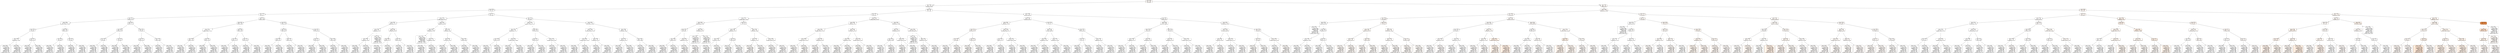 digraph tree {
bgcolor="transparent"
node [shape=rectangle, style="filled, rounded", color="black", fontname=helvetica] ;
edge [fontname=helvetica] ;
	"0" [label="mse = 0.136
samples = 100.0%
rts &le; 9.553", fillcolor="#fdf9f6"]
	"1" [label="mse = 0.044
samples = 23.0%
max_sto &le; 27.446", fillcolor="#fefdfc"]
	"2" [label="mse = 0.024
samples = 6.9%
rts &le; 0.764", fillcolor="#fefefd"]
	"3" [label="mse = 0.018
samples = 2.7%
rts &le; 0.172", fillcolor="#fefefd"]
	"4" [label="mse = 0.002
samples = 1.5%
inflow &le; -0.115", fillcolor="#fefefe"]
	"5" [label="mse = 0.002
samples = 0.9%
storage_x_inflow &le; -0.964", fillcolor="#fefefe"]
	"6" [label="mse = 0.003
samples = 0.1%
rts &le; 0.090", fillcolor="#fefefe"]
	"7" [label="mse = 0.000
samples = 0.1%
release_pre &le; -1.159", fillcolor="#fefefe"]
	"8" [label="mse = 0.000
samples = 0.0%
                const: 0.012
          storage_pre: 0.017
          release_pre: 0.036
               inflow: 1.113
            sto_diff: -0.001
        release_roll7: 0.010
         inflow_roll7: 0.001
    storage_x_inflow: -0.151", fillcolor="#fefefe"]
	"9" [label="mse = 0.000
samples = 0.0%
               const: -0.007
          storage_pre: 0.012
          release_pre: 0.005
               inflow: 1.031
             sto_diff: 0.009
        release_roll7: 0.017
        inflow_roll7: -0.015
    storage_x_inflow: -0.040", fillcolor="#fefefe"]
	"10" [label="mse = 0.001
samples = 0.1%
inflow &le; -0.911", fillcolor="#fefefe"]
	"11" [label="mse = 0.001
samples = 0.1%
               const: -0.738
          storage_pre: 0.085
         release_pre: -0.000
               inflow: 2.051
             sto_diff: 0.006
       release_roll7: -0.009
         inflow_roll7: 0.012
    storage_x_inflow: -1.901", fillcolor="#fefefe"]
	"12" [label="mse = 0.000
samples = 0.0%
               const: -0.616
          storage_pre: 0.098
          release_pre: 0.009
               inflow: 1.116
             sto_diff: 0.004
       release_roll7: -0.043
         inflow_roll7: 0.049
    storage_x_inflow: -0.974", fillcolor="#fefefe"]
	"13" [label="mse = 0.001
samples = 0.8%
inflow &le; -0.597", fillcolor="#fefefe"]
	"14" [label="mse = 0.001
samples = 0.4%
rts &le; 0.090", fillcolor="#fefefe"]
	"15" [label="mse = 0.000
samples = 0.1%
               const: -0.000
          storage_pre: 0.004
          release_pre: 0.001
               inflow: 0.937
             sto_diff: 0.012
        release_roll7: 0.012
        inflow_roll7: -0.014
     storage_x_inflow: 0.061", fillcolor="#fefefe"]
	"16" [label="mse = 0.000
samples = 0.4%
                const: 0.010
          storage_pre: 0.089
          release_pre: 0.002
               inflow: 1.896
             sto_diff: 0.004
       release_roll7: -0.004
         inflow_roll7: 0.006
    storage_x_inflow: -0.943", fillcolor="#fefefe"]
	"17" [label="mse = 0.000
samples = 0.3%
rts &le; 0.090", fillcolor="#fefefe"]
	"18" [label="mse = 0.000
samples = 0.1%
               const: -0.004
          storage_pre: 0.013
          release_pre: 0.000
               inflow: 0.990
             sto_diff: 0.007
        release_roll7: 0.008
        inflow_roll7: -0.009
     storage_x_inflow: 0.008", fillcolor="#fefefe"]
	"19" [label="mse = 0.000
samples = 0.3%
               const: -0.019
          storage_pre: 0.096
         release_pre: -0.000
               inflow: 1.427
             sto_diff: 0.001
       release_roll7: -0.001
         inflow_roll7: 0.003
    storage_x_inflow: -0.499", fillcolor="#fefefe"]
	"20" [label="mse = 0.001
samples = 0.7%
inflow &le; 0.713", fillcolor="#fefefe"]
	"21" [label="mse = 0.000
samples = 0.4%
inflow &le; 0.235", fillcolor="#fefefe"]
	"22" [label="mse = 0.000
samples = 0.2%
rts &le; 0.090", fillcolor="#fefefe"]
	"23" [label="mse = 0.000
samples = 0.0%
               const: -0.004
          storage_pre: 0.046
         release_pre: -0.001
               inflow: 1.248
             sto_diff: 0.003
       release_roll7: -0.010
         inflow_roll7: 0.014
    storage_x_inflow: -0.249", fillcolor="#fefefe"]
	"24" [label="mse = 0.000
samples = 0.2%
               const: -0.008
          storage_pre: 0.099
          release_pre: 0.001
               inflow: 1.329
             sto_diff: 0.001
       release_roll7: -0.001
         inflow_roll7: 0.002
    storage_x_inflow: -0.361", fillcolor="#fefefe"]
	"25" [label="mse = 0.000
samples = 0.2%
rts &le; 0.090", fillcolor="#fefefe"]
	"26" [label="mse = 0.000
samples = 0.0%
               const: -0.003
          storage_pre: 0.025
         release_pre: -0.002
               inflow: 1.084
             sto_diff: 0.006
       release_roll7: -0.003
         inflow_roll7: 0.005
    storage_x_inflow: -0.083", fillcolor="#fefefe"]
	"27" [label="mse = 0.000
samples = 0.1%
               const: -0.008
          storage_pre: 0.099
         release_pre: -0.001
               inflow: 1.260
             sto_diff: 0.001
       release_roll7: -0.002
         inflow_roll7: 0.003
    storage_x_inflow: -0.278", fillcolor="#fefefe"]
	"28" [label="mse = 0.001
samples = 0.3%
rts &le; 0.090", fillcolor="#fefefe"]
	"29" [label="mse = 0.000
samples = 0.1%
inflow &le; 3.244", fillcolor="#fefefe"]
	"30" [label="mse = 0.000
samples = 0.1%
               const: -0.008
          storage_pre: 0.022
         release_pre: -0.007
               inflow: 1.046
             sto_diff: 0.004
        release_roll7: 0.001
         inflow_roll7: 0.004
    storage_x_inflow: -0.038", fillcolor="#fefefe"]
	"31" [label="mse = 0.000
samples = 0.0%
               const: -0.630
          storage_pre: 0.309
          release_pre: 0.024
               inflow: 1.740
            sto_diff: -0.041
        release_roll7: 0.276
        inflow_roll7: -0.029
    storage_x_inflow: -0.749", fillcolor="#fefefe"]
	"32" [label="mse = 0.000
samples = 0.2%
inflow &le; 1.655", fillcolor="#fefefe"]
	"33" [label="mse = 0.000
samples = 0.1%
               const: -0.006
          storage_pre: 0.097
          release_pre: 0.000
               inflow: 1.185
             sto_diff: 0.001
        release_roll7: 0.003
        inflow_roll7: -0.002
    storage_x_inflow: -0.199", fillcolor="#fefefe"]
	"34" [label="mse = 0.000
samples = 0.1%
               const: -0.024
          storage_pre: 0.099
         release_pre: -0.001
               inflow: 1.129
            sto_diff: -0.001
       release_roll7: -0.008
         inflow_roll7: 0.009
    storage_x_inflow: -0.128", fillcolor="#fefefe"]
	"35" [label="mse = 0.023
samples = 1.2%
inflow &le; -0.058", fillcolor="#fefefd"]
	"36" [label="mse = 0.012
samples = 0.6%
inflow &le; -0.863", fillcolor="#fefefe"]
	"37" [label="mse = 0.011
samples = 0.2%
storage_x_inflow &le; -1.431", fillcolor="#fefefe"]
	"38" [label="mse = 0.050
samples = 0.0%
inflow &le; -1.351", fillcolor="#fefcfb"]
	"39" [label="mse = 0.000
samples = 0.0%
               const: -8.890
         storage_pre: -0.627
         release_pre: -0.434
               inflow: 9.624
             sto_diff: 0.299
      release_roll7: -10.969
        inflow_roll7: 11.587
   storage_x_inflow: -15.548", fillcolor="#ffffff"]
	"40" [label="mse = 0.000
samples = 0.0%
               const: -4.177
          storage_pre: 0.304
          release_pre: 0.066
               inflow: 1.895
             sto_diff: 0.029
        release_roll7: 0.198
        inflow_roll7: -0.130
    storage_x_inflow: -4.978", fillcolor="#fefefe"]
	"41" [label="mse = 0.005
samples = 0.2%
inflow &le; -1.099", fillcolor="#fefefe"]
	"42" [label="mse = 0.003
samples = 0.1%
               const: -0.366
          storage_pre: 0.302
          release_pre: 0.012
               inflow: 5.983
            sto_diff: -0.001
       release_roll7: -0.005
         inflow_roll7: 0.009
    storage_x_inflow: -5.596", fillcolor="#fefefe"]
	"43" [label="mse = 0.001
samples = 0.1%
               const: -0.161
          storage_pre: 0.308
          release_pre: 0.003
               inflow: 4.434
            sto_diff: -0.001
       release_roll7: -0.001
         inflow_roll7: 0.000
    storage_x_inflow: -3.789", fillcolor="#fefefe"]
	"44" [label="mse = 0.003
samples = 0.5%
inflow &le; -0.530", fillcolor="#fefefe"]
	"45" [label="mse = 0.001
samples = 0.2%
inflow &le; -0.711", fillcolor="#fefefe"]
	"46" [label="mse = 0.000
samples = 0.1%
               const: -0.105
          storage_pre: 0.308
          release_pre: 0.003
               inflow: 3.790
             sto_diff: 0.002
        release_roll7: 0.012
        inflow_roll7: -0.015
    storage_x_inflow: -3.059", fillcolor="#fefefe"]
	"47" [label="mse = 0.000
samples = 0.1%
               const: -0.060
          storage_pre: 0.313
          release_pre: 0.002
               inflow: 3.367
             sto_diff: 0.001
       release_roll7: -0.001
         inflow_roll7: 0.002
    storage_x_inflow: -2.563", fillcolor="#fefefe"]
	"48" [label="mse = 0.001
samples = 0.2%
inflow &le; -0.307", fillcolor="#fefefe"]
	"49" [label="mse = 0.000
samples = 0.1%
               const: -0.046
          storage_pre: 0.312
          release_pre: 0.000
               inflow: 2.984
             sto_diff: 0.002
        release_roll7: 0.009
        inflow_roll7: -0.010
    storage_x_inflow: -2.143", fillcolor="#fefefe"]
	"50" [label="mse = 0.000
samples = 0.1%
               const: -0.039
          storage_pre: 0.311
         release_pre: -0.001
               inflow: 2.636
             sto_diff: 0.001
       release_roll7: -0.006
         inflow_roll7: 0.010
    storage_x_inflow: -1.785", fillcolor="#fefefe"]
	"51" [label="mse = 0.012
samples = 0.6%
inflow &le; 1.262", fillcolor="#fefefe"]
	"52" [label="mse = 0.002
samples = 0.5%
inflow &le; 0.437", fillcolor="#fefefe"]
	"53" [label="mse = 0.000
samples = 0.2%
inflow &le; 0.182", fillcolor="#fefefe"]
	"54" [label="mse = 0.000
samples = 0.1%
               const: -0.034
          storage_pre: 0.314
         release_pre: -0.001
               inflow: 2.446
            sto_diff: -0.001
       release_roll7: -0.000
         inflow_roll7: 0.004
    storage_x_inflow: -1.539", fillcolor="#fefefe"]
	"55" [label="mse = 0.000
samples = 0.1%
               const: -0.036
          storage_pre: 0.316
         release_pre: -0.000
               inflow: 2.283
             sto_diff: 0.001
       release_roll7: -0.004
         inflow_roll7: 0.005
    storage_x_inflow: -1.359", fillcolor="#fefefe"]
	"56" [label="mse = 0.001
samples = 0.2%
inflow &le; 0.748", fillcolor="#fefefe"]
	"57" [label="mse = 0.000
samples = 0.1%
               const: -0.053
          storage_pre: 0.315
          release_pre: 0.000
               inflow: 2.161
            sto_diff: -0.000
       release_roll7: -0.001
         inflow_roll7: 0.002
    storage_x_inflow: -1.200", fillcolor="#fefefe"]
	"58" [label="mse = 0.000
samples = 0.1%
               const: -0.104
          storage_pre: 0.312
          release_pre: 0.001
               inflow: 2.018
            sto_diff: -0.000
        release_roll7: 0.009
        inflow_roll7: -0.009
    storage_x_inflow: -1.007", fillcolor="#fefefe"]
	"59" [label="mse = 0.010
samples = 0.1%
inflow &le; 3.561", fillcolor="#fefefe"]
	"60" [label="mse = 0.002
samples = 0.1%
inflow &le; 2.097", fillcolor="#fefefe"]
	"61" [label="mse = 0.000
samples = 0.0%
               const: -0.095
          storage_pre: 0.312
          release_pre: 0.003
               inflow: 1.780
             sto_diff: 0.002
        release_roll7: 0.001
        inflow_roll7: -0.002
    storage_x_inflow: -0.796", fillcolor="#fefefe"]
	"62" [label="mse = 0.001
samples = 0.0%
               const: -0.087
          storage_pre: 0.314
         release_pre: -0.000
               inflow: 1.593
            sto_diff: -0.002
       release_roll7: -0.005
         inflow_roll7: 0.010
    storage_x_inflow: -0.617", fillcolor="#fefefe"]
	"63" [label="mse = 0.008
samples = 0.0%
inflow &le; 5.183", fillcolor="#fefefe"]
	"64" [label="mse = 0.001
samples = 0.0%
               const: -0.071
          storage_pre: 0.313
         release_pre: -0.001
               inflow: 1.439
            sto_diff: -0.000
       release_roll7: -0.001
         inflow_roll7: 0.007
    storage_x_inflow: -0.462", fillcolor="#fefefe"]
	"65" [label="mse = 0.002
samples = 0.0%
               const: -0.195
          storage_pre: 0.385
         release_pre: -0.034
               inflow: 1.221
            sto_diff: -0.058
       release_roll7: -0.368
         inflow_roll7: 0.454
    storage_x_inflow: -0.295", fillcolor="#fefefe"]
	"66" [label="mse = 0.022
samples = 4.1%
rts &le; 1.186", fillcolor="#fefefd"]
	"67" [label="mse = 0.007
samples = 1.5%
storage_x_inflow &le; 0.124", fillcolor="#fefefe"]
	"68" [label="mse = 0.004
samples = 1.1%
release_pre &le; 0.103", fillcolor="#fefefe"]
	"69" [label="mse = 0.001
samples = 1.0%
storage_pre &le; 1.443", fillcolor="#fefefe"]
	"70" [label="mse = 0.001
samples = 1.0%
release_pre &le; -0.448", fillcolor="#fefefe"]
	"71" [label="mse = 0.000
samples = 0.8%
               const: -0.018
          storage_pre: 0.000
          release_pre: 0.991
               inflow: 0.016
             sto_diff: 0.001
       release_roll7: -0.020
        inflow_roll7: -0.009
    storage_x_inflow: -0.010", fillcolor="#fefefe"]
	"72" [label="mse = 0.004
samples = 0.2%
                const: 0.005
          storage_pre: 0.000
          release_pre: 1.142
               inflow: 0.043
            sto_diff: -0.001
       release_roll7: -0.160
        inflow_roll7: -0.032
     storage_x_inflow: 0.010", fillcolor="#fefefe"]
	"73" [label="mse = 0.000
samples = 0.0%
              const: -10.906
         storage_pre: -2.811
         release_pre: -1.836
             inflow: -79.047
             sto_diff: 0.424
        release_roll7: 4.913
        inflow_roll7: -3.963
    storage_x_inflow: 73.609", fillcolor="#fefefe"]
	"74" [label="mse = 0.051
samples = 0.0%
release_roll7 &le; 0.160", fillcolor="#fefcfb"]
	"75" [label="mse = 0.056
samples = 0.0%
sto_diff &le; -0.174", fillcolor="#fefcfb"]
	"76" [label="mse = 0.016
samples = 0.0%
                const: 0.021
         storage_pre: -0.168
         release_pre: -0.251
               inflow: 0.701
             sto_diff: 0.273
       release_roll7: -0.439
         inflow_roll7: 0.452
    storage_x_inflow: -0.365", fillcolor="#fefefe"]
	"77" [label="mse = 0.023
samples = 0.0%
                const: 0.109
          storage_pre: 0.306
          release_pre: 0.803
               inflow: 1.530
             sto_diff: 0.054
        release_roll7: 1.015
        inflow_roll7: -1.896
    storage_x_inflow: -0.941", fillcolor="#fefefd"]
	"78" [label="mse = 0.020
samples = 0.0%
inflow &le; -0.406", fillcolor="#fefefd"]
	"79" [label="mse = 0.008
samples = 0.0%
                const: 0.286
         storage_pre: -1.677
          release_pre: 1.177
             inflow: -21.753
            sto_diff: -0.055
       release_roll7: -3.613
         inflow_roll7: 3.222
    storage_x_inflow: 23.121", fillcolor="#fefefe"]
	"80" [label="mse = 0.014
samples = 0.0%
               const: -0.021
          storage_pre: 0.021
          release_pre: 1.212
               inflow: 0.096
            sto_diff: -0.002
       release_roll7: -0.436
         inflow_roll7: 0.181
    storage_x_inflow: -0.137", fillcolor="#fefefe"]
	"81" [label="mse = 0.012
samples = 0.4%
storage_pre &le; 0.830", fillcolor="#fefefe"]
	"82" [label="mse = 0.012
samples = 0.3%
release_pre &le; -0.318", fillcolor="#fefefe"]
	"83" [label="mse = 0.000
samples = 0.0%
              const: -12.828
          storage_pre: 6.435
          release_pre: 2.097
              inflow: 29.891
             sto_diff: 6.645
      release_roll7: -15.656
        inflow_roll7: -6.512
   storage_x_inflow: -31.987", fillcolor="#ffffff"]
	"84" [label="mse = 0.011
samples = 0.3%
storage_pre &le; -0.822", fillcolor="#fefefe"]
	"85" [label="mse = 0.008
samples = 0.0%
                const: 0.066
          storage_pre: 0.058
          release_pre: 1.075
               inflow: 0.118
            sto_diff: -0.021
       release_roll7: -0.219
         inflow_roll7: 0.092
    storage_x_inflow: -0.162", fillcolor="#fefefe"]
	"86" [label="mse = 0.010
samples = 0.2%
                const: 0.000
         storage_pre: -0.003
          release_pre: 0.797
               inflow: 0.234
             sto_diff: 0.021
       release_roll7: -0.112
         inflow_roll7: 0.012
     storage_x_inflow: 0.083", fillcolor="#fefefe"]
	"87" [label="mse = 0.007
samples = 0.1%
release_pre &le; 0.159", fillcolor="#fefefe"]
	"88" [label="mse = 0.009
samples = 0.0%
inflow_roll7 &le; -0.023", fillcolor="#fefefe"]
	"89" [label="mse = 0.004
samples = 0.0%
               const: -0.281
          storage_pre: 1.112
         release_pre: -0.049
               inflow: 7.470
             sto_diff: 0.012
        release_roll7: 0.007
         inflow_roll7: 0.057
    storage_x_inflow: -6.484", fillcolor="#fefefe"]
	"90" [label="mse = 0.000
samples = 0.0%
                const: 0.502
         storage_pre: -4.996
         release_pre: -1.439
             inflow: -35.586
             sto_diff: 0.147
        release_roll7: 1.084
        inflow_roll7: -0.403
    storage_x_inflow: 35.485", fillcolor="#ffffff"]
	"91" [label="mse = 0.005
samples = 0.1%
sto_diff &le; 0.353", fillcolor="#fefefe"]
	"92" [label="mse = 0.004
samples = 0.1%
                const: 0.018
         storage_pre: -0.026
          release_pre: 0.368
               inflow: 0.503
             sto_diff: 0.041
        release_roll7: 0.029
        inflow_roll7: -0.118
     storage_x_inflow: 0.220", fillcolor="#fefefe"]
	"93" [label="mse = 0.006
samples = 0.0%
                const: 0.090
         storage_pre: -0.078
          release_pre: 0.804
               inflow: 0.067
             sto_diff: 0.025
        release_roll7: 0.239
        inflow_roll7: -0.340
     storage_x_inflow: 0.237", fillcolor="#fefefe"]
	"94" [label="mse = 0.014
samples = 2.7%
rts &le; 2.580", fillcolor="#fefefe"]
	"95" [label="mse = 0.019
samples = 1.2%
storage_x_inflow &le; -0.576", fillcolor="#fefefd"]
	"96" [label="mse = 0.013
samples = 0.4%
storage_pre &le; -4.771", fillcolor="#fefefe"]
	"97" [label="mse = 0.040
samples = 0.0%
inflow &le; -0.178", fillcolor="#fefdfc"]
	"98" [label="mse = 0.007
samples = 0.0%
               const: -1.743
          storage_pre: 0.278
          release_pre: 0.111
               inflow: 2.620
            sto_diff: -0.020
       release_roll7: -0.001
        inflow_roll7: -0.180
    storage_x_inflow: -4.395", fillcolor="#fefefe"]
	"99" [label="mse = 0.005
samples = 0.0%
                const: 0.494
          storage_pre: 0.482
         release_pre: -0.005
               inflow: 1.840
            sto_diff: -0.069
        release_roll7: 0.050
         inflow_roll7: 0.012
    storage_x_inflow: -3.971", fillcolor="#fefefe"]
	"100" [label="mse = 0.002
samples = 0.4%
storage_x_inflow &le; -0.885", fillcolor="#fefefe"]
	"101" [label="mse = 0.001
samples = 0.2%
               const: -0.166
          storage_pre: 0.469
         release_pre: -0.003
              inflow: 14.318
            sto_diff: -0.018
       release_roll7: -0.018
         inflow_roll7: 0.035
   storage_x_inflow: -13.622", fillcolor="#fefefe"]
	"102" [label="mse = 0.000
samples = 0.2%
                const: 0.130
          storage_pre: 0.543
         release_pre: -0.001
              inflow: 11.091
             sto_diff: 0.004
       release_roll7: -0.001
         inflow_roll7: 0.002
   storage_x_inflow: -10.013", fillcolor="#fefefe"]
	"103" [label="mse = 0.008
samples = 0.8%
inflow &le; 0.328", fillcolor="#fefefe"]
	"104" [label="mse = 0.001
samples = 0.5%
inflow &le; -0.166", fillcolor="#fefefe"]
	"105" [label="mse = 0.000
samples = 0.3%
                const: 0.083
          storage_pre: 0.559
         release_pre: -0.000
               inflow: 7.846
            sto_diff: -0.006
       release_roll7: -0.004
         inflow_roll7: 0.005
    storage_x_inflow: -6.748", fillcolor="#fefefe"]
	"106" [label="mse = 0.000
samples = 0.2%
                const: 0.025
          storage_pre: 0.575
         release_pre: -0.000
               inflow: 5.853
            sto_diff: -0.025
        release_roll7: 0.000
        inflow_roll7: -0.001
    storage_x_inflow: -4.797", fillcolor="#fefefe"]
	"107" [label="mse = 0.007
samples = 0.3%
storage_x_inflow &le; 1.806", fillcolor="#fefefe"]
	"108" [label="mse = 0.003
samples = 0.2%
                const: 0.010
          storage_pre: 0.495
         release_pre: -0.003
               inflow: 3.726
             sto_diff: 0.065
        release_roll7: 0.029
        inflow_roll7: -0.029
    storage_x_inflow: -2.718", fillcolor="#fefefe"]
	"109" [label="mse = 0.002
samples = 0.1%
               const: -0.071
          storage_pre: 0.554
          release_pre: 0.001
               inflow: 2.723
             sto_diff: 0.009
       release_roll7: -0.013
         inflow_roll7: 0.008
    storage_x_inflow: -1.692", fillcolor="#fefefe"]
	"110" [label="mse = 0.003
samples = 1.5%
inflow_roll7 &le; -0.550", fillcolor="#fefefe"]
	"111" [label="mse = 0.000
samples = 0.6%
storage_x_inflow &le; -0.429", fillcolor="#fefefe"]
	"112" [label="mse = 0.000
samples = 0.6%
storage_x_inflow &le; -0.469", fillcolor="#fefefe"]
	"113" [label="mse = 0.000
samples = 0.5%
               const: -0.140
         storage_pre: -0.004
          release_pre: 0.364
              inflow: -0.339
            sto_diff: -0.002
        release_roll7: 0.170
         inflow_roll7: 0.194
     storage_x_inflow: 0.392", fillcolor="#fefefe"]
	"114" [label="mse = 0.001
samples = 0.0%
               const: -1.968
          storage_pre: 1.001
          release_pre: 0.578
              inflow: 64.726
             sto_diff: 0.020
        release_roll7: 0.108
         inflow_roll7: 0.144
   storage_x_inflow: -72.299", fillcolor="#fefefe"]
	"115" [label="mse = 0.006
samples = 0.0%
storage_pre &le; -0.101", fillcolor="#fefefe"]
	"116" [label="mse = 0.003
samples = 0.0%
               const: -0.802
          storage_pre: 0.253
          release_pre: 0.608
               inflow: 9.719
             sto_diff: 0.129
        release_roll7: 1.226
        inflow_roll7: -2.829
    storage_x_inflow: -9.711", fillcolor="#fefefe"]
	"117" [label="mse = 0.001
samples = 0.0%
               const: -4.953
          storage_pre: 1.601
         release_pre: -1.993
             inflow: 161.300
             sto_diff: 0.525
        release_roll7: 4.799
        inflow_roll7: -7.184
  storage_x_inflow: -174.147", fillcolor="#fefefe"]
	"118" [label="mse = 0.004
samples = 0.9%
storage_pre &le; -0.812", fillcolor="#fefefe"]
	"119" [label="mse = 0.007
samples = 0.1%
release_pre &le; -0.011", fillcolor="#fefefe"]
	"120" [label="mse = 0.005
samples = 0.0%
                const: 0.298
         storage_pre: -0.195
          release_pre: 0.277
             inflow: -11.621
             sto_diff: 0.070
        release_roll7: 0.557
        inflow_roll7: -0.799
    storage_x_inflow: 13.970", fillcolor="#fefefe"]
	"121" [label="mse = 0.008
samples = 0.1%
               const: -0.044
         storage_pre: -0.151
          release_pre: 0.310
              inflow: -2.748
             sto_diff: 0.069
        release_roll7: 0.319
        inflow_roll7: -0.392
     storage_x_inflow: 3.922", fillcolor="#fefefe"]
	"122" [label="mse = 0.003
samples = 0.8%
inflow &le; -0.568", fillcolor="#fefefe"]
	"123" [label="mse = 0.004
samples = 0.0%
               const: -0.892
          storage_pre: 0.245
          release_pre: 0.111
              inflow: 24.885
             sto_diff: 0.038
        release_roll7: 0.184
        inflow_roll7: -0.215
   storage_x_inflow: -26.930", fillcolor="#fefefe"]
	"124" [label="mse = 0.003
samples = 0.8%
                const: 0.002
          storage_pre: 0.012
          release_pre: 0.106
               inflow: 0.920
             sto_diff: 0.056
        release_roll7: 0.065
        inflow_roll7: -0.052
    storage_x_inflow: -0.043", fillcolor="#fefefe"]
	"125" [label="mse = 0.047
samples = 16.1%
rts &le; 1.046", fillcolor="#fefdfc"]
	"126" [label="mse = 0.044
samples = 2.2%
rts &le; 0.722", fillcolor="#fefdfc"]
	"127" [label="mse = 0.031
samples = 1.7%
storage_x_inflow &le; -0.866", fillcolor="#fefdfd"]
	"128" [label="mse = 0.039
samples = 0.3%
release_pre &le; 0.764", fillcolor="#fefdfc"]
	"129" [label="mse = 0.037
samples = 0.3%
rts &le; 0.268", fillcolor="#fefdfc"]
	"130" [label="mse = 0.025
samples = 0.2%
sto_diff &le; 0.017", fillcolor="#fefdfd"]
	"131" [label="mse = 0.026
samples = 0.1%
               const: -0.244
          storage_pre: 0.008
          release_pre: 0.320
               inflow: 0.389
             sto_diff: 0.063
        release_roll7: 0.213
        inflow_roll7: -0.078
    storage_x_inflow: -0.026", fillcolor="#fefdfd"]
	"132" [label="mse = 0.021
samples = 0.1%
               const: -0.037
          storage_pre: 0.123
          release_pre: 0.274
               inflow: 0.687
             sto_diff: 0.056
        release_roll7: 0.389
        inflow_roll7: -0.145
    storage_x_inflow: -0.293", fillcolor="#fefefd"]
	"133" [label="mse = 0.052
samples = 0.1%
release_roll7 &le; -0.535", fillcolor="#fefcfb"]
	"134" [label="mse = 0.046
samples = 0.1%
               const: -0.292
         storage_pre: -0.020
          release_pre: 0.406
               inflow: 0.048
             sto_diff: 0.128
        release_roll7: 0.898
        inflow_roll7: -0.799
     storage_x_inflow: 0.229", fillcolor="#fefdfc"]
	"135" [label="mse = 0.057
samples = 0.0%
               const: -0.337
         storage_pre: -0.099
          release_pre: 0.535
               inflow: 0.056
             sto_diff: 0.154
        release_roll7: 0.518
        inflow_roll7: -0.259
     storage_x_inflow: 0.102", fillcolor="#fefcfb"]
	"136" [label="mse = 0.036
samples = 0.0%
release_pre &le; 3.371", fillcolor="#fefdfc"]
	"137" [label="mse = 0.029
samples = 0.0%
                const: 4.716
          storage_pre: 0.291
          release_pre: 0.557
               inflow: 0.704
            sto_diff: -0.275
       release_roll7: -1.423
         inflow_roll7: 1.191
     storage_x_inflow: 2.264", fillcolor="#fefdfd"]
	"138" [label="mse = 0.024
samples = 0.0%
              const: -40.000
          storage_pre: 1.250
         release_pre: 10.000
               inflow: 1.000
            sto_diff: -0.750
        release_roll7: 2.000
         inflow_roll7: 1.000
    storage_x_inflow: -2.500", fillcolor="#fefefd"]
	"139" [label="mse = 0.027
samples = 1.4%
rts &le; 0.268", fillcolor="#fefdfd"]
	"140" [label="mse = 0.019
samples = 1.0%
storage_pre &le; 0.335", fillcolor="#fefefd"]
	"141" [label="mse = 0.022
samples = 0.5%
inflow_roll7 &le; -0.047", fillcolor="#fefefd"]
	"142" [label="mse = 0.019
samples = 0.3%
                const: 0.011
         storage_pre: -0.084
          release_pre: 0.205
               inflow: 0.319
             sto_diff: 0.082
        release_roll7: 0.060
         inflow_roll7: 0.045
     storage_x_inflow: 0.487", fillcolor="#fefefd"]
	"143" [label="mse = 0.024
samples = 0.2%
                const: 0.003
          storage_pre: 0.008
          release_pre: 0.305
               inflow: 0.483
             sto_diff: 0.060
       release_roll7: -0.094
         inflow_roll7: 0.205
     storage_x_inflow: 0.123", fillcolor="#fefefd"]
	"144" [label="mse = 0.015
samples = 0.5%
inflow &le; 0.801", fillcolor="#fefefe"]
	"145" [label="mse = 0.017
samples = 0.4%
               const: -0.054
          storage_pre: 0.082
          release_pre: 0.162
               inflow: 0.610
             sto_diff: 0.067
       release_roll7: -0.032
         inflow_roll7: 0.138
     storage_x_inflow: 0.105", fillcolor="#fefefd"]
	"146" [label="mse = 0.009
samples = 0.1%
               const: -0.094
          storage_pre: 0.096
          release_pre: 0.102
               inflow: 0.892
             sto_diff: 0.074
        release_roll7: 0.013
         inflow_roll7: 0.005
     storage_x_inflow: 0.014", fillcolor="#fefefe"]
	"147" [label="mse = 0.041
samples = 0.4%
release_pre &le; -0.482", fillcolor="#fefdfc"]
	"148" [label="mse = 0.039
samples = 0.1%
storage_pre &le; -1.613", fillcolor="#fefdfc"]
	"149" [label="mse = 0.075
samples = 0.0%
                const: 1.801
          storage_pre: 4.694
          release_pre: 0.360
               inflow: 8.234
             sto_diff: 0.262
        release_roll7: 3.079
        inflow_roll7: -2.816
   storage_x_inflow: -10.939", fillcolor="#fefcfa"]
	"150" [label="mse = 0.035
samples = 0.1%
               const: -0.106
          storage_pre: 0.191
          release_pre: 0.163
               inflow: 0.577
             sto_diff: 0.063
        release_roll7: 0.370
        inflow_roll7: -0.258
     storage_x_inflow: 0.158", fillcolor="#fefdfc"]
	"151" [label="mse = 0.038
samples = 0.3%
storage_x_inflow &le; 0.952", fillcolor="#fefdfc"]
	"152" [label="mse = 0.041
samples = 0.2%
               const: -0.039
          storage_pre: 0.058
          release_pre: 0.445
               inflow: 0.430
             sto_diff: 0.101
        release_roll7: 0.198
        inflow_roll7: -0.085
     storage_x_inflow: 0.060", fillcolor="#fefdfc"]
	"153" [label="mse = 0.027
samples = 0.1%
               const: -0.185
          storage_pre: 0.236
          release_pre: 0.285
               inflow: 0.940
             sto_diff: 0.071
        release_roll7: 0.140
        inflow_roll7: -0.070
    storage_x_inflow: -0.166", fillcolor="#fefdfd"]
	"154" [label="mse = 0.061
samples = 0.5%
storage_x_inflow &le; 0.048", fillcolor="#fefcfb"]
	"155" [label="mse = 0.059
samples = 0.3%
storage_pre &le; 0.262", fillcolor="#fefcfb"]
	"156" [label="mse = 0.056
samples = 0.2%
storage_x_inflow &le; -0.841", fillcolor="#fefcfb"]
	"157" [label="mse = 0.048
samples = 0.1%
storage_x_inflow &le; -0.919", fillcolor="#fefdfb"]
	"158" [label="mse = 0.043
samples = 0.1%
               const: -0.241
          storage_pre: 0.035
          release_pre: 0.331
               inflow: 0.224
             sto_diff: 0.176
        release_roll7: 0.702
        inflow_roll7: -0.253
    storage_x_inflow: -0.196", fillcolor="#fefdfc"]
	"159" [label="mse = 0.065
samples = 0.0%
                const: 1.942
          storage_pre: 0.258
          release_pre: 0.019
               inflow: 1.175
             sto_diff: 0.132
        release_roll7: 0.390
         inflow_roll7: 0.564
     storage_x_inflow: 1.010", fillcolor="#fefcfa"]
	"160" [label="mse = 0.056
samples = 0.1%
release_pre &le; 0.429", fillcolor="#fefcfb"]
	"161" [label="mse = 0.053
samples = 0.1%
               const: -0.081
         storage_pre: -0.034
          release_pre: 0.345
               inflow: 0.011
             sto_diff: 0.178
        release_roll7: 0.512
        inflow_roll7: -0.184
     storage_x_inflow: 0.367", fillcolor="#fefcfb"]
	"162" [label="mse = 0.025
samples = 0.0%
               const: -0.517
         storage_pre: -0.259
          release_pre: 1.073
              inflow: -0.754
            sto_diff: -0.117
        release_roll7: 0.783
        inflow_roll7: -0.686
     storage_x_inflow: 0.938", fillcolor="#fefdfd"]
	"163" [label="mse = 0.054
samples = 0.1%
release_roll7 &le; -0.456", fillcolor="#fefcfb"]
	"164" [label="mse = 0.049
samples = 0.1%
release_pre &le; -0.915", fillcolor="#fefdfb"]
	"165" [label="mse = 0.043
samples = 0.0%
               const: -0.649
         storage_pre: -0.667
          release_pre: 0.165
              inflow: -3.942
             sto_diff: 0.141
        release_roll7: 0.611
        inflow_roll7: -0.535
     storage_x_inflow: 4.499", fillcolor="#fefdfc"]
	"166" [label="mse = 0.046
samples = 0.0%
               const: -0.088
          storage_pre: 0.498
          release_pre: 0.485
               inflow: 0.105
             sto_diff: 0.127
        release_roll7: 0.724
        inflow_roll7: -0.299
     storage_x_inflow: 0.138", fillcolor="#fefdfc"]
	"167" [label="mse = 0.053
samples = 0.0%
storage_x_inflow &le; -0.287", fillcolor="#fefcfb"]
	"168" [label="mse = 0.049
samples = 0.0%
               const: -0.376
          storage_pre: 0.761
          release_pre: 0.563
               inflow: 1.648
             sto_diff: 0.105
        release_roll7: 0.419
         inflow_roll7: 0.009
    storage_x_inflow: -1.750", fillcolor="#fefdfb"]
	"169" [label="mse = 0.042
samples = 0.0%
               const: -0.111
          storage_pre: 0.445
          release_pre: 0.545
               inflow: 0.922
             sto_diff: 0.183
        release_roll7: 0.647
        inflow_roll7: -0.586
    storage_x_inflow: -0.532", fillcolor="#fefdfc"]
	"170" [label="mse = 0.043
samples = 0.2%
release_pre &le; 1.299", fillcolor="#fefdfc"]
	"171" [label="mse = 0.037
samples = 0.2%
release_pre &le; 0.014", fillcolor="#fefdfc"]
	"172" [label="mse = 0.029
samples = 0.1%
sto_diff &le; -0.968", fillcolor="#fefdfd"]
	"173" [label="mse = 0.000
samples = 0.0%
                const: 1.920
         storage_pre: -1.132
         release_pre: -1.936
               inflow: 1.366
             sto_diff: 2.533
       release_roll7: -1.687
         inflow_roll7: 2.243
    storage_x_inflow: -8.077", fillcolor="#ffffff"]
	"174" [label="mse = 0.027
samples = 0.1%
               const: -0.161
          storage_pre: 0.126
          release_pre: 0.187
              inflow: -0.194
             sto_diff: 0.090
        release_roll7: 0.324
        inflow_roll7: -0.010
     storage_x_inflow: 0.819", fillcolor="#fefdfd"]
	"175" [label="mse = 0.038
samples = 0.1%
storage_x_inflow &le; 0.749", fillcolor="#fefdfc"]
	"176" [label="mse = 0.044
samples = 0.1%
               const: -0.126
          storage_pre: 0.180
          release_pre: 0.527
               inflow: 0.150
             sto_diff: 0.131
       release_roll7: -0.080
         inflow_roll7: 0.212
     storage_x_inflow: 0.177", fillcolor="#fefdfc"]
	"177" [label="mse = 0.025
samples = 0.0%
               const: -0.211
          storage_pre: 0.183
          release_pre: 0.255
               inflow: 0.184
             sto_diff: 0.137
        release_roll7: 0.118
         inflow_roll7: 0.023
     storage_x_inflow: 0.501", fillcolor="#fefefd"]
	"178" [label="mse = 0.050
samples = 0.0%
storage_x_inflow &le; 0.841", fillcolor="#fefcfb"]
	"179" [label="mse = 0.006
samples = 0.0%
               const: -0.371
         storage_pre: -1.642
         release_pre: -0.014
              inflow: -2.026
             sto_diff: 0.153
        release_roll7: 1.809
        inflow_roll7: -0.497
     storage_x_inflow: 2.568", fillcolor="#fefefe"]
	"180" [label="mse = 0.041
samples = 0.0%
release_roll7 &le; 3.230", fillcolor="#fefdfc"]
	"181" [label="mse = 0.031
samples = 0.0%
                const: 0.074
         storage_pre: -0.566
          release_pre: 0.109
              inflow: -0.321
             sto_diff: 0.459
        release_roll7: 0.399
        inflow_roll7: -0.378
     storage_x_inflow: 1.353", fillcolor="#fefdfd"]
	"182" [label="mse = 0.029
samples = 0.0%
               const: -0.163
          storage_pre: 7.949
          release_pre: 0.284
               inflow: 7.700
            sto_diff: -0.318
       release_roll7: -0.837
         inflow_roll7: 0.700
    storage_x_inflow: -7.867", fillcolor="#fefdfd"]
	"183" [label="mse = 0.044
samples = 13.9%
max_sto &le; 642.330", fillcolor="#fefdfc"]
	"184" [label="mse = 0.038
samples = 7.4%
max_sto &le; 124.221", fillcolor="#fefdfc"]
	"185" [label="mse = 0.062
samples = 2.4%
storage_pre &le; -0.991", fillcolor="#fefcfb"]
	"186" [label="mse = 0.118
samples = 0.2%
inflow &le; -0.073", fillcolor="#fefaf7"]
	"187" [label="mse = 0.083
samples = 0.1%
rts &le; 5.896", fillcolor="#fefbf9"]
	"188" [label="mse = 0.031
samples = 0.1%
               const: -0.701
          storage_pre: 0.288
          release_pre: 0.094
              inflow: 12.779
             sto_diff: 0.006
        release_roll7: 0.210
        inflow_roll7: -0.257
   storage_x_inflow: -12.863", fillcolor="#fefdfd"]
	"189" [label="mse = 0.062
samples = 0.0%
               const: -0.100
          storage_pre: 0.047
          release_pre: 0.477
               inflow: 0.761
            sto_diff: -0.026
        release_roll7: 0.214
        inflow_roll7: -0.040
    storage_x_inflow: -0.598", fillcolor="#fefcfb"]
	"190" [label="mse = 0.084
samples = 0.1%
inflow &le; 2.118", fillcolor="#fefbf9"]
	"191" [label="mse = 0.068
samples = 0.1%
                const: 0.241
          storage_pre: 0.425
          release_pre: 0.189
               inflow: 4.676
            sto_diff: -0.053
        release_roll7: 0.240
        inflow_roll7: -0.219
    storage_x_inflow: -4.203", fillcolor="#fefcfa"]
	"192" [label="mse = 0.043
samples = 0.0%
                const: 0.285
          storage_pre: 0.568
         release_pre: -0.011
               inflow: 3.389
            sto_diff: -0.034
       release_roll7: -0.237
         inflow_roll7: 0.331
    storage_x_inflow: -2.560", fillcolor="#fefdfc"]
	"193" [label="mse = 0.038
samples = 2.2%
storage_x_inflow &le; 0.173", fillcolor="#fefdfc"]
	"194" [label="mse = 0.029
samples = 1.4%
inflow &le; -0.778", fillcolor="#fefdfd"]
	"195" [label="mse = 0.030
samples = 0.5%
               const: -0.300
          storage_pre: 0.254
          release_pre: 0.272
              inflow: 13.893
             sto_diff: 0.032
        release_roll7: 0.145
        inflow_roll7: -0.044
   storage_x_inflow: -13.533", fillcolor="#fefdfd"]
	"196" [label="mse = 0.014
samples = 0.8%
                const: 0.030
          storage_pre: 0.534
          release_pre: 0.073
              inflow: 13.839
             sto_diff: 0.013
       release_roll7: -0.047
         inflow_roll7: 0.112
   storage_x_inflow: -12.865", fillcolor="#fefefe"]
	"197" [label="mse = 0.021
samples = 0.8%
storage_x_inflow &le; 1.844", fillcolor="#fefefd"]
	"198" [label="mse = 0.011
samples = 0.7%
               const: -0.001
          storage_pre: 0.574
          release_pre: 0.062
               inflow: 7.501
             sto_diff: 0.010
       release_roll7: -0.016
         inflow_roll7: 0.059
    storage_x_inflow: -6.601", fillcolor="#fefefe"]
	"199" [label="mse = 0.024
samples = 0.1%
               const: -0.039
          storage_pre: 0.548
          release_pre: 0.032
               inflow: 4.426
             sto_diff: 0.004
       release_roll7: -0.129
         inflow_roll7: 0.126
    storage_x_inflow: -3.458", fillcolor="#fefefd"]
	"200" [label="mse = 0.018
samples = 5.0%
rts &le; 5.374", fillcolor="#fefefd"]
	"201" [label="mse = 0.016
samples = 4.0%
max_sto &le; 589.368", fillcolor="#fefefd"]
	"202" [label="mse = 0.020
samples = 2.8%
storage_pre &le; -0.329", fillcolor="#fefefd"]
	"203" [label="mse = 0.020
samples = 1.1%
                const: 0.064
          storage_pre: 0.189
          release_pre: 0.104
               inflow: 2.152
             sto_diff: 0.027
       release_roll7: -0.006
         inflow_roll7: 0.004
    storage_x_inflow: -1.353", fillcolor="#fefefd"]
	"204" [label="mse = 0.018
samples = 1.7%
                const: 0.002
          storage_pre: 0.056
          release_pre: 0.075
               inflow: 1.273
             sto_diff: 0.058
       release_roll7: -0.038
         inflow_roll7: 0.087
    storage_x_inflow: -0.404", fillcolor="#fefefd"]
	"205" [label="mse = 0.002
samples = 1.2%
storage_pre &le; -0.294", fillcolor="#fefefe"]
	"206" [label="mse = 0.002
samples = 0.4%
                const: 0.034
          storage_pre: 0.074
          release_pre: 0.020
               inflow: 3.561
             sto_diff: 0.029
       release_roll7: -0.011
         inflow_roll7: 0.010
    storage_x_inflow: -2.605", fillcolor="#fefefe"]
	"207" [label="mse = 0.001
samples = 0.8%
               const: -0.007
          storage_pre: 0.092
          release_pre: 0.010
               inflow: 3.867
             sto_diff: 0.011
       release_roll7: -0.011
         inflow_roll7: 0.011
    storage_x_inflow: -2.824", fillcolor="#fefefe"]
	"208" [label="mse = 0.019
samples = 1.0%
inflow &le; 0.925", fillcolor="#fefefd"]
	"209" [label="mse = 0.014
samples = 0.8%
rts &le; 7.727", fillcolor="#fefefe"]
	"210" [label="mse = 0.015
samples = 0.4%
               const: -0.001
          storage_pre: 0.021
          release_pre: 0.413
               inflow: 0.153
             sto_diff: 0.083
        release_roll7: 0.130
        inflow_roll7: -0.028
     storage_x_inflow: 0.330", fillcolor="#fefefe"]
	"211" [label="mse = 0.010
samples = 0.4%
               const: -0.006
          storage_pre: 0.020
          release_pre: 0.941
               inflow: 0.171
             sto_diff: 0.156
        release_roll7: 0.403
        inflow_roll7: -0.505
    storage_x_inflow: -0.018", fillcolor="#fefefe"]
	"212" [label="mse = 0.024
samples = 0.2%
release_pre &le; 0.481", fillcolor="#fefefd"]
	"213" [label="mse = 0.000
samples = 0.0%
               const: 16.927
         storage_pre: 31.244
         release_pre: -6.428
             inflow: 509.644
            sto_diff: -4.533
      release_roll7: -27.715
        inflow_roll7: 25.601
  storage_x_inflow: -511.911", fillcolor="#ffffff"]
	"214" [label="mse = 0.023
samples = 0.2%
               const: -0.003
          storage_pre: 0.041
          release_pre: 0.277
               inflow: 1.254
             sto_diff: 0.155
        release_roll7: 0.286
        inflow_roll7: -0.420
    storage_x_inflow: -0.387", fillcolor="#fefefd"]
	"215" [label="mse = 0.043
samples = 6.5%
inflow &le; 0.364", fillcolor="#fefdfc"]
	"216" [label="mse = 0.034
samples = 5.1%
max_sto &le; 1288.281", fillcolor="#fefdfc"]
	"217" [label="mse = 0.034
samples = 3.2%
rts &le; 3.708", fillcolor="#fefdfc"]
	"218" [label="mse = 0.020
samples = 0.4%
storage_pre &le; 0.373", fillcolor="#fefefd"]
	"219" [label="mse = 0.021
samples = 0.2%
               const: -0.033
         storage_pre: -0.021
          release_pre: 0.704
              inflow: -0.499
             sto_diff: 0.077
        release_roll7: 0.258
        inflow_roll7: -0.162
     storage_x_inflow: 0.626", fillcolor="#fefefd"]
	"220" [label="mse = 0.018
samples = 0.2%
               const: -0.033
         storage_pre: -0.029
          release_pre: 0.470
              inflow: -0.810
             sto_diff: 0.061
        release_roll7: 0.053
         inflow_roll7: 0.225
     storage_x_inflow: 0.991", fillcolor="#fefefd"]
	"221" [label="mse = 0.033
samples = 2.8%
storage_pre &le; 0.184", fillcolor="#fefdfc"]
	"222" [label="mse = 0.032
samples = 1.2%
                const: 0.002
          storage_pre: 0.150
          release_pre: 0.212
               inflow: 1.849
             sto_diff: 0.089
        release_roll7: 0.124
        inflow_roll7: -0.074
    storage_x_inflow: -1.264", fillcolor="#fefdfc"]
	"223" [label="mse = 0.029
samples = 1.6%
               const: -0.049
          storage_pre: 0.307
          release_pre: 0.236
               inflow: 2.429
             sto_diff: 0.169
        release_roll7: 0.124
        inflow_roll7: -0.075
    storage_x_inflow: -1.681", fillcolor="#fefdfd"]
	"224" [label="mse = 0.031
samples = 1.9%
rts &le; 4.810", fillcolor="#fefdfd"]
	"225" [label="mse = 0.033
samples = 0.9%
storage_pre &le; 0.232", fillcolor="#fefdfc"]
	"226" [label="mse = 0.026
samples = 0.5%
               const: -0.283
          storage_pre: 0.450
          release_pre: 0.153
               inflow: 5.168
             sto_diff: 0.130
        release_roll7: 0.074
        inflow_roll7: -0.019
    storage_x_inflow: -5.820", fillcolor="#fefdfd"]
	"227" [label="mse = 0.013
samples = 0.4%
               const: -0.002
          storage_pre: 0.822
          release_pre: 0.100
              inflow: 10.776
             sto_diff: 0.074
        release_roll7: 0.014
         inflow_roll7: 0.021
   storage_x_inflow: -11.066", fillcolor="#fefefe"]
	"228" [label="mse = 0.019
samples = 0.9%
storage_x_inflow &le; -0.389", fillcolor="#fefefd"]
	"229" [label="mse = 0.015
samples = 0.5%
               const: -0.587
          storage_pre: 0.398
          release_pre: 0.133
              inflow: 14.753
             sto_diff: 0.077
        release_roll7: 0.080
        inflow_roll7: -0.027
   storage_x_inflow: -16.229", fillcolor="#fefefe"]
	"230" [label="mse = 0.006
samples = 0.5%
               const: -0.291
          storage_pre: 0.586
          release_pre: 0.066
              inflow: 11.220
             sto_diff: 0.025
       release_roll7: -0.034
         inflow_roll7: 0.050
   storage_x_inflow: -11.864", fillcolor="#fefefe"]
	"231" [label="mse = 0.061
samples = 1.4%
storage_pre &le; 0.530", fillcolor="#fefcfb"]
	"232" [label="mse = 0.048
samples = 1.0%
max_sto &le; 1505.504", fillcolor="#fefdfb"]
	"233" [label="mse = 0.047
samples = 0.9%
inflow_roll7 &le; 0.699", fillcolor="#fefdfc"]
	"234" [label="mse = 0.046
samples = 0.3%
                const: 0.005
          storage_pre: 0.169
          release_pre: 0.484
               inflow: 1.341
             sto_diff: 0.081
       release_roll7: -0.009
         inflow_roll7: 0.092
    storage_x_inflow: -0.958", fillcolor="#fefdfc"]
	"235" [label="mse = 0.044
samples = 0.6%
                const: 0.045
          storage_pre: 0.125
          release_pre: 0.565
               inflow: 0.783
             sto_diff: 0.117
        release_roll7: 0.005
        inflow_roll7: -0.045
    storage_x_inflow: -0.328", fillcolor="#fefdfc"]
	"236" [label="mse = 0.042
samples = 0.2%
storage_x_inflow &le; 1.172", fillcolor="#fefdfc"]
	"237" [label="mse = 0.007
samples = 0.1%
                const: 0.092
          storage_pre: 1.099
          release_pre: 0.065
               inflow: 6.017
             sto_diff: 0.009
       release_roll7: -0.025
         inflow_roll7: 0.016
    storage_x_inflow: -6.482", fillcolor="#fefefe"]
	"238" [label="mse = 0.027
samples = 0.0%
               const: -0.448
          storage_pre: 0.759
          release_pre: 0.220
               inflow: 2.812
            sto_diff: -0.013
       release_roll7: -0.029
         inflow_roll7: 0.014
    storage_x_inflow: -2.201", fillcolor="#fefdfd"]
	"239" [label="mse = 0.079
samples = 0.4%
rts &le; 6.092", fillcolor="#fefbfa"]
	"240" [label="mse = 0.073
samples = 0.4%
rts &le; 4.809", fillcolor="#fefcfa"]
	"241" [label="mse = 0.073
samples = 0.2%
               const: -0.135
          storage_pre: 0.160
          release_pre: 0.346
               inflow: 0.873
             sto_diff: 0.081
       release_roll7: -0.025
         inflow_roll7: 0.060
    storage_x_inflow: -0.253", fillcolor="#fefcfa"]
	"242" [label="mse = 0.047
samples = 0.1%
               const: -0.170
          storage_pre: 0.285
          release_pre: 0.292
               inflow: 1.365
             sto_diff: 0.056
        release_roll7: 0.070
        inflow_roll7: -0.058
    storage_x_inflow: -0.791", fillcolor="#fefdfc"]
	"243" [label="mse = 0.069
samples = 0.1%
storage_x_inflow &le; 2.123", fillcolor="#fefcfa"]
	"244" [label="mse = 0.009
samples = 0.1%
               const: -0.534
          storage_pre: 1.470
          release_pre: 0.091
              inflow: 10.795
             sto_diff: 0.027
        release_roll7: 0.037
        inflow_roll7: -0.095
    storage_x_inflow: -9.559", fillcolor="#fefefe"]
	"245" [label="mse = 0.094
samples = 0.0%
               const: -0.924
          storage_pre: 0.797
          release_pre: 0.334
               inflow: 2.984
             sto_diff: 0.007
       release_roll7: -0.032
        inflow_roll7: -0.035
    storage_x_inflow: -2.049", fillcolor="#fefbf9"]
	"246" [label="mse = 0.136
samples = 77.0%
inflow &le; 0.209", fillcolor="#fdf9f6"]
	"247" [label="mse = 0.108
samples = 57.8%
release_pre &le; -0.560", fillcolor="#fefaf8"]
	"248" [label="mse = 0.087
samples = 20.6%
rts &le; 63.789", fillcolor="#fefbf9"]
	"249" [label="mse = 0.096
samples = 3.8%
rts &le; 13.859", fillcolor="#fefbf8"]
	"250" [label="mse = 0.005
samples = 1.6%
max_sto &le; 561.034", fillcolor="#fefefe"]
	"251" [label="mse = 0.003
samples = 1.2%
               const: -0.012
          storage_pre: 0.000
          release_pre: 1.081
               inflow: 0.023
             sto_diff: 0.011
       release_roll7: -0.094
         inflow_roll7: 0.007
    storage_x_inflow: -0.039", fillcolor="#fefefe"]
	"252" [label="mse = 0.008
samples = 0.4%
sto_diff &le; 0.169", fillcolor="#fefefe"]
	"253" [label="mse = 0.006
samples = 0.3%
storage_pre &le; -0.482", fillcolor="#fefefe"]
	"254" [label="mse = 0.005
samples = 0.2%
               const: -0.526
          storage_pre: 0.276
          release_pre: 0.531
               inflow: 3.944
             sto_diff: 0.122
        release_roll7: 0.142
         inflow_roll7: 0.061
    storage_x_inflow: -5.453", fillcolor="#fefefe"]
	"255" [label="mse = 0.006
samples = 0.2%
               const: -0.029
          storage_pre: 0.052
          release_pre: 0.671
               inflow: 1.432
             sto_diff: 0.029
       release_roll7: -0.032
         inflow_roll7: 0.128
    storage_x_inflow: -1.502", fillcolor="#fefefe"]
	"256" [label="mse = 0.017
samples = 0.0%
inflow &le; -0.271", fillcolor="#fefefd"]
	"257" [label="mse = 0.008
samples = 0.0%
                const: 0.009
          storage_pre: 0.136
          release_pre: 1.211
               inflow: 1.552
             sto_diff: 0.388
        release_roll7: 0.003
        inflow_roll7: -0.181
    storage_x_inflow: -1.835", fillcolor="#fefefe"]
	"258" [label="mse = 0.025
samples = 0.0%
                const: 0.223
          storage_pre: 0.848
          release_pre: 1.579
               inflow: 6.683
             sto_diff: 0.357
        release_roll7: 0.094
        inflow_roll7: -0.300
    storage_x_inflow: -7.800", fillcolor="#fefefd"]
	"259" [label="mse = 0.152
samples = 2.3%
rts &le; 56.272", fillcolor="#fdf8f5"]
	"260" [label="mse = 0.150
samples = 2.0%
max_sto &le; 1476.457", fillcolor="#fdf9f5"]
	"261" [label="mse = 0.143
samples = 1.8%
max_sto &le; 435.376", fillcolor="#fdf9f6"]
	"262" [label="mse = 0.115
samples = 1.1%
               const: -0.015
          storage_pre: 0.050
          release_pre: 0.286
               inflow: 0.645
             sto_diff: 0.608
        release_roll7: 0.573
        inflow_roll7: -0.433
    storage_x_inflow: -0.123", fillcolor="#fefaf7"]
	"263" [label="mse = 0.169
samples = 0.8%
               const: -0.027
          storage_pre: 0.035
          release_pre: 0.597
               inflow: 0.060
             sto_diff: 6.511
        release_roll7: 0.781
        inflow_roll7: -0.610
    storage_x_inflow: -0.006", fillcolor="#fdf8f4"]
	"264" [label="mse = 0.148
samples = 0.2%
inflow &le; -0.295", fillcolor="#fdf9f5"]
	"265" [label="mse = 0.120
samples = 0.0%
                const: 0.294
         storage_pre: -0.053
          release_pre: 0.105
              inflow: -2.301
            sto_diff: -1.120
        release_roll7: 0.842
         inflow_roll7: 0.479
     storage_x_inflow: 1.566", fillcolor="#fefaf7"]
	"266" [label="mse = 0.098
samples = 0.1%
               const: -0.123
          storage_pre: 0.023
          release_pre: 0.337
              inflow: -1.450
             sto_diff: 5.285
        release_roll7: 0.766
        inflow_roll7: -0.211
     storage_x_inflow: 0.234", fillcolor="#fefbf8"]
	"267" [label="mse = 0.110
samples = 0.3%
release_roll7 &le; -0.502", fillcolor="#fefaf8"]
	"268" [label="mse = 0.095
samples = 0.3%
release_pre &le; -2.001", fillcolor="#fefbf9"]
	"269" [label="mse = 0.067
samples = 0.0%
              const: -38.215
         storage_pre: -2.797
          release_pre: 0.886
            inflow: -171.415
             sto_diff: 0.002
        release_roll7: 0.301
         inflow_roll7: 1.719
  storage_x_inflow: 2507.696", fillcolor="#fefcfa"]
	"270" [label="mse = 0.094
samples = 0.2%
               const: 13.217
          storage_pre: 2.892
          release_pre: 0.595
              inflow: 35.206
             sto_diff: 2.680
        release_roll7: 0.421
        inflow_roll7: -2.173
  storage_x_inflow: -862.779", fillcolor="#fefbf9"]
	"271" [label="mse = 0.117
samples = 0.0%
sto_diff &le; -0.065", fillcolor="#fefaf7"]
	"272" [label="mse = 0.127
samples = 0.0%
              const: 178.878
         storage_pre: -4.120
          release_pre: 0.125
             inflow: 679.615
            sto_diff: -1.925
        release_roll7: 1.679
         inflow_roll7: 1.208
storage_x_inflow: -11541.538", fillcolor="#fdf9f6"]
	"273" [label="mse = 0.099
samples = 0.0%
               const: -0.529
         storage_pre: -1.318
         release_pre: -0.023
             inflow: -31.970
            sto_diff: -0.045
        release_roll7: 1.094
         inflow_roll7: 1.395
    storage_x_inflow: 21.274", fillcolor="#fefbf8"]
	"274" [label="mse = 0.081
samples = 16.7%
max_sto &le; 718.749", fillcolor="#fefbf9"]
	"275" [label="mse = 0.057
samples = 8.8%
max_sto &le; 164.067", fillcolor="#fefcfb"]
	"276" [label="mse = 0.008
samples = 5.1%
rts &le; 81.639", fillcolor="#fefefe"]
	"277" [label="mse = 0.053
samples = 0.6%
storage_pre &le; 0.249", fillcolor="#fefcfb"]
	"278" [label="mse = 0.032
samples = 0.3%
               const: -0.001
         storage_pre: -0.009
          release_pre: 0.454
              inflow: -1.293
            sto_diff: -0.032
        release_roll7: 0.508
         inflow_roll7: 0.009
     storage_x_inflow: 1.280", fillcolor="#fefdfd"]
	"279" [label="mse = 0.076
samples = 0.2%
               const: -0.041
          storage_pre: 0.006
          release_pre: 0.065
               inflow: 1.525
             sto_diff: 0.060
        release_roll7: 0.890
        inflow_roll7: -0.027
    storage_x_inflow: -1.563", fillcolor="#fefbfa"]
	"280" [label="mse = 0.001
samples = 4.6%
release_roll7 &le; -1.213", fillcolor="#fefefe"]
	"281" [label="mse = 0.001
samples = 0.0%
              const: -11.849
          storage_pre: 0.010
         release_pre: 15.396
               inflow: 0.024
            sto_diff: -0.547
      release_roll7: -23.843
         inflow_roll7: 0.036
    storage_x_inflow: -0.047", fillcolor="#fefefe"]
	"282" [label="mse = 0.001
samples = 4.5%
               const: -0.006
          storage_pre: 0.002
          release_pre: 0.975
              inflow: -0.005
             sto_diff: 0.029
        release_roll7: 0.015
         inflow_roll7: 0.026
    storage_x_inflow: -0.028", fillcolor="#fefefe"]
	"283" [label="mse = 0.121
samples = 3.7%
release_roll7 &le; -0.220", fillcolor="#fefaf7"]
	"284" [label="mse = 0.074
samples = 3.3%
release_roll7 &le; -1.052", fillcolor="#fefcfa"]
	"285" [label="mse = 0.051
samples = 0.8%
                const: 0.134
          storage_pre: 0.006
          release_pre: 0.823
               inflow: 0.051
            sto_diff: -1.433
        release_roll7: 0.134
         inflow_roll7: 0.111
    storage_x_inflow: -0.059", fillcolor="#fefcfb"]
	"286" [label="mse = 0.081
samples = 2.5%
               const: -0.187
          storage_pre: 0.028
          release_pre: 0.295
              inflow: -0.022
             sto_diff: 1.081
        release_roll7: 0.409
        inflow_roll7: -0.114
     storage_x_inflow: 0.015", fillcolor="#fefbf9"]
	"287" [label="mse = 0.485
samples = 0.4%
storage_x_inflow &le; -0.442", fillcolor="#faebe0"]
	"288" [label="mse = 0.375
samples = 0.1%
                const: 0.154
          storage_pre: 0.092
          release_pre: 0.783
               inflow: 0.287
             sto_diff: 4.098
        release_roll7: 0.207
        inflow_roll7: -0.704
     storage_x_inflow: 0.134", fillcolor="#fbf0e7"]
	"289" [label="mse = 0.529
samples = 0.3%
               const: -0.172
          storage_pre: 0.042
          release_pre: 0.332
               inflow: 0.221
             sto_diff: 4.060
        release_roll7: 0.469
        inflow_roll7: -0.679
    storage_x_inflow: -0.044", fillcolor="#fae9dd"]
	"290" [label="mse = 0.102
samples = 8.0%
max_sto &le; 860.186", fillcolor="#fefaf8"]
	"291" [label="mse = 0.031
samples = 0.6%
sto_diff &le; 0.023", fillcolor="#fefdfd"]
	"292" [label="mse = 0.029
samples = 0.6%
release_roll7 &le; 0.630", fillcolor="#fefdfd"]
	"293" [label="mse = 0.028
samples = 0.6%
               const: -0.113
          storage_pre: 0.007
         release_pre: -0.034
              inflow: -2.018
            sto_diff: -0.629
        release_roll7: 0.859
         inflow_roll7: 1.803
     storage_x_inflow: 0.028", fillcolor="#fefdfd"]
	"294" [label="mse = 0.030
samples = 0.0%
               const: -4.470
         storage_pre: -0.146
         release_pre: -1.426
              inflow: -1.432
          sto_diff: -266.306
        release_roll7: 7.339
        inflow_roll7: 17.797
    storage_x_inflow: -0.462", fillcolor="#fefdfd"]
	"295" [label="mse = 0.081
samples = 0.0%
inflow_roll7 &le; 0.457", fillcolor="#fefbf9"]
	"296" [label="mse = 0.054
samples = 0.0%
                const: 0.024
         storage_pre: -0.113
          release_pre: 0.519
              inflow: -2.372
            sto_diff: 38.930
        release_roll7: 0.670
        inflow_roll7: -1.141
     storage_x_inflow: 0.583", fillcolor="#fefcfb"]
	"297" [label="mse = 0.027
samples = 0.0%
                const: 0.482
         storage_pre: -0.819
         release_pre: -0.241
              inflow: -8.924
            sto_diff: 38.307
        release_roll7: 1.627
        inflow_roll7: -1.894
     storage_x_inflow: 8.174", fillcolor="#fefdfd"]
	"298" [label="mse = 0.100
samples = 7.4%
storage_x_inflow &le; -1.766", fillcolor="#fefaf8"]
	"299" [label="mse = 0.500
samples = 0.0%
inflow &le; -1.760", fillcolor="#faebdf"]
	"300" [label="mse = 0.363
samples = 0.0%
                const: 0.457
          storage_pre: 0.125
          release_pre: 0.037
               inflow: 0.062
             sto_diff: 0.441
        release_roll7: 0.687
        inflow_roll7: -0.129
     storage_x_inflow: 0.015", fillcolor="#fbf0e8"]
	"301" [label="mse = 0.241
samples = 0.0%
               const: 11.769
          storage_pre: 2.318
          release_pre: 2.034
              inflow: 23.617
             sto_diff: 2.210
        release_roll7: 3.011
        inflow_roll7: -1.215
   storage_x_inflow: -16.137", fillcolor="#fdf5ef"]
	"302" [label="mse = 0.096
samples = 7.4%
rts &le; 132.650", fillcolor="#fefbf8"]
	"303" [label="mse = 0.105
samples = 2.3%
               const: -0.061
          storage_pre: 0.057
          release_pre: 0.419
               inflow: 0.125
             sto_diff: 0.664
        release_roll7: 0.537
        inflow_roll7: -0.027
    storage_x_inflow: -0.339", fillcolor="#fefaf8"]
	"304" [label="mse = 0.089
samples = 5.1%
               const: -0.117
          storage_pre: 0.018
          release_pre: 0.261
              inflow: -0.171
             sto_diff: 5.517
        release_roll7: 0.617
        inflow_roll7: -0.029
    storage_x_inflow: -0.156", fillcolor="#fefbf9"]
	"305" [label="mse = 0.117
samples = 37.2%
rts &le; 35.591", fillcolor="#fefaf7"]
	"306" [label="mse = 0.117
samples = 4.1%
rts &le; 13.829", fillcolor="#fefaf7"]
	"307" [label="mse = 0.011
samples = 2.1%
max_sto &le; 561.034", fillcolor="#fefefe"]
	"308" [label="mse = 0.006
samples = 1.5%
               const: -0.001
         storage_pre: -0.003
          release_pre: 1.073
              inflow: -0.008
             sto_diff: 0.007
       release_roll7: -0.092
         inflow_roll7: 0.014
     storage_x_inflow: 0.003", fillcolor="#fefefe"]
	"309" [label="mse = 0.018
samples = 0.5%
inflow &le; 0.003", fillcolor="#fefefd"]
	"310" [label="mse = 0.015
samples = 0.5%
storage_pre &le; -0.728", fillcolor="#fefefe"]
	"311" [label="mse = 0.008
samples = 0.1%
               const: -1.635
          storage_pre: 1.467
          release_pre: 0.327
              inflow: 13.920
             sto_diff: 0.172
        release_roll7: 0.082
        inflow_roll7: -0.031
   storage_x_inflow: -20.159", fillcolor="#fefefe"]
	"312" [label="mse = 0.015
samples = 0.3%
               const: -0.088
          storage_pre: 0.140
          release_pre: 0.844
               inflow: 1.490
             sto_diff: 0.258
        release_roll7: 0.102
        inflow_roll7: -0.157
    storage_x_inflow: -1.679", fillcolor="#fefefe"]
	"313" [label="mse = 0.013
samples = 0.1%
storage_pre &le; -0.042", fillcolor="#fefefe"]
	"314" [label="mse = 0.002
samples = 0.0%
               const: -0.978
          storage_pre: 3.281
          release_pre: 0.030
              inflow: 19.863
            sto_diff: -0.011
       release_roll7: -0.007
        inflow_roll7: -0.005
   storage_x_inflow: -27.294", fillcolor="#fefefe"]
	"315" [label="mse = 0.008
samples = 0.0%
               const: -1.100
          storage_pre: 2.523
          release_pre: 0.358
              inflow: 18.852
             sto_diff: 0.228
        release_roll7: 0.118
        inflow_roll7: -0.279
   storage_x_inflow: -20.870", fillcolor="#fefefe"]
	"316" [label="mse = 0.199
samples = 2.0%
rts &le; 15.541", fillcolor="#fdf7f2"]
	"317" [label="mse = 0.121
samples = 0.9%
rts &le; 15.391", fillcolor="#fefaf7"]
	"318" [label="mse = 0.095
samples = 0.5%
storage_pre &le; -0.076", fillcolor="#fefbf9"]
	"319" [label="mse = 0.081
samples = 0.2%
               const: -0.232
          storage_pre: 1.425
          release_pre: 0.106
              inflow: 17.319
             sto_diff: 0.268
       release_roll7: -0.057
         inflow_roll7: 0.164
   storage_x_inflow: -18.835", fillcolor="#fefbf9"]
	"320" [label="mse = 0.026
samples = 0.3%
                const: 0.332
          storage_pre: 2.227
          release_pre: 0.031
              inflow: 30.205
             sto_diff: 0.115
        release_roll7: 0.003
         inflow_roll7: 0.041
   storage_x_inflow: -29.071", fillcolor="#fefdfd"]
	"321" [label="mse = 0.119
samples = 0.5%
storage_pre &le; 0.848", fillcolor="#fefaf7"]
	"322" [label="mse = 0.142
samples = 0.3%
               const: -0.066
          storage_pre: 0.326
          release_pre: 0.083
               inflow: 1.908
            sto_diff: -1.093
       release_roll7: -0.114
         inflow_roll7: 0.093
    storage_x_inflow: -1.373", fillcolor="#fdf9f6"]
	"323" [label="mse = 0.024
samples = 0.2%
                const: 1.995
          storage_pre: 7.122
          release_pre: 0.051
              inflow: 33.788
            sto_diff: -0.045
        release_roll7: 0.090
        inflow_roll7: -0.078
   storage_x_inflow: -27.642", fillcolor="#fefefd"]
	"324" [label="mse = 0.248
samples = 1.1%
rts &le; 28.425", fillcolor="#fcf5ef"]
	"325" [label="mse = 0.255
samples = 0.5%
storage_pre &le; -1.077", fillcolor="#fcf4ee"]
	"326" [label="mse = 0.274
samples = 0.1%
               const: -1.338
          storage_pre: 3.719
          release_pre: 0.528
               inflow: 3.487
             sto_diff: 9.482
        release_roll7: 0.704
        inflow_roll7: -0.321
   storage_x_inflow: -11.927", fillcolor="#fcf4ed"]
	"327" [label="mse = 0.234
samples = 0.4%
                const: 0.042
          storage_pre: 0.092
          release_pre: 0.615
               inflow: 0.233
             sto_diff: 6.141
        release_roll7: 0.648
        inflow_roll7: -0.395
    storage_x_inflow: -0.301", fillcolor="#fdf5f0"]
	"328" [label="mse = 0.219
samples = 0.5%
inflow &le; 0.126", fillcolor="#fdf6f1"]
	"329" [label="mse = 0.211
samples = 0.5%
                const: 0.056
          storage_pre: 0.103
          release_pre: 0.186
               inflow: 0.686
            sto_diff: -2.750
        release_roll7: 0.257
         inflow_roll7: 0.086
    storage_x_inflow: -0.313", fillcolor="#fdf6f1"]
	"330" [label="mse = 0.104
samples = 0.0%
                const: 0.044
         storage_pre: 17.112
          release_pre: 0.108
              inflow: 41.630
            sto_diff: -0.770
        release_roll7: 0.065
         inflow_roll7: 0.180
   storage_x_inflow: -42.338", fillcolor="#fefaf8"]
	"331" [label="mse = 0.114
samples = 33.1%
max_sto &le; 5196.926", fillcolor="#fefaf7"]
	"332" [label="mse = 0.114
samples = 22.7%
max_sto &le; 168.858", fillcolor="#fefaf7"]
	"333" [label="mse = 0.031
samples = 8.9%
rts &le; 80.989", fillcolor="#fefdfd"]
	"334" [label="mse = 0.087
samples = 1.1%
release_roll7 &le; 0.826", fillcolor="#fefbf9"]
	"335" [label="mse = 0.072
samples = 1.1%
                const: 0.006
          storage_pre: 0.004
          release_pre: 0.305
              inflow: -0.001
             sto_diff: 0.035
        release_roll7: 0.691
        inflow_roll7: -0.004
    storage_x_inflow: -0.028", fillcolor="#fefcfa"]
	"336" [label="mse = 0.250
samples = 0.1%
                const: 0.010
          storage_pre: 0.248
          release_pre: 0.926
               inflow: 9.093
             sto_diff: 0.246
        release_roll7: 0.181
        inflow_roll7: -0.118
    storage_x_inflow: -9.099", fillcolor="#fcf5ef"]
	"337" [label="mse = 0.020
samples = 7.8%
release_pre &le; 5.952", fillcolor="#fefefd"]
	"338" [label="mse = 0.018
samples = 7.8%
               const: -0.021
          storage_pre: 0.006
          release_pre: 1.028
              inflow: -0.050
             sto_diff: 0.156
       release_roll7: -0.079
         inflow_roll7: 0.040
    storage_x_inflow: -0.056", fillcolor="#fefefd"]
	"339" [label="mse = 0.517
samples = 0.0%
                const: 3.684
         storage_pre: -0.980
          release_pre: 0.689
               inflow: 5.445
            sto_diff: 22.188
        release_roll7: 0.313
        inflow_roll7: -1.468
    storage_x_inflow: -4.402", fillcolor="#faeade"]
	"340" [label="mse = 0.164
samples = 13.7%
rts &le; 192.432", fillcolor="#fdf8f4"]
	"341" [label="mse = 0.224
samples = 8.4%
max_sto &le; 1474.992", fillcolor="#fdf6f0"]
	"342" [label="mse = 0.250
samples = 5.7%
               const: -0.045
          storage_pre: 0.016
          release_pre: 0.603
              inflow: -0.126
             sto_diff: 1.802
        release_roll7: 0.318
        inflow_roll7: -0.037
     storage_x_inflow: 0.007", fillcolor="#fcf4ef"]
	"343" [label="mse = 0.149
samples = 2.6%
               const: -0.018
          storage_pre: 0.032
          release_pre: 0.647
               inflow: 0.181
             sto_diff: 0.190
        release_roll7: 0.283
         inflow_roll7: 0.082
    storage_x_inflow: -0.406", fillcolor="#fdf9f5"]
	"344" [label="mse = 0.060
samples = 5.4%
release_roll7 &le; 0.995", fillcolor="#fefcfb"]
	"345" [label="mse = 0.054
samples = 4.2%
               const: -0.081
          storage_pre: 0.003
          release_pre: 0.387
              inflow: -0.669
             sto_diff: 1.929
        release_roll7: 0.548
         inflow_roll7: 0.548
    storage_x_inflow: -0.126", fillcolor="#fefcfb"]
	"346" [label="mse = 0.054
samples = 1.2%
               const: -0.014
         storage_pre: -0.012
          release_pre: 0.822
              inflow: -0.224
             sto_diff: 0.308
        release_roll7: 0.130
         inflow_roll7: 0.186
    storage_x_inflow: -0.028", fillcolor="#fefcfb"]
	"347" [label="mse = 0.106
samples = 10.5%
rts &le; 64.895", fillcolor="#fefaf8"]
	"348" [label="mse = 0.128
samples = 0.7%
storage_pre &le; 0.049", fillcolor="#fdf9f6"]
	"349" [label="mse = 0.120
samples = 0.5%
storage_x_inflow &le; 0.015", fillcolor="#fefaf7"]
	"350" [label="mse = 0.078
samples = 0.2%
                const: 2.387
          storage_pre: 0.901
          release_pre: 0.610
              inflow: -2.980
             sto_diff: 0.990
        release_roll7: 0.436
        inflow_roll7: -0.469
  storage_x_inflow: -152.721", fillcolor="#fefbfa"]
	"351" [label="mse = 0.132
samples = 0.3%
               const: 57.037
          storage_pre: 4.370
          release_pre: 0.428
             inflow: 192.315
             sto_diff: 2.981
        release_roll7: 0.666
        inflow_roll7: -1.584
 storage_x_inflow: -3686.179", fillcolor="#fdf9f6"]
	"352" [label="mse = 0.127
samples = 0.2%
release_roll7 &le; 0.091", fillcolor="#fdf9f7"]
	"353" [label="mse = 0.098
samples = 0.0%
              const: -15.750
         storage_pre: -1.580
          release_pre: 0.652
             inflow: -84.009
            sto_diff: -0.018
        release_roll7: 0.257
        inflow_roll7: -0.001
  storage_x_inflow: 1023.319", fillcolor="#fefbf8"]
	"354" [label="mse = 0.127
samples = 0.2%
             const: -117.421
         storage_pre: -3.231
          release_pre: 0.216
            inflow: -505.815
            sto_diff: -0.023
        release_roll7: 0.819
        inflow_roll7: -0.011
  storage_x_inflow: 7602.922", fillcolor="#fdf9f7"]
	"355" [label="mse = 0.099
samples = 9.8%
rts &le; 956.314", fillcolor="#fefbf8"]
	"356" [label="mse = 0.117
samples = 6.7%
inflow &le; -0.093", fillcolor="#fefaf7"]
	"357" [label="mse = 0.113
samples = 3.4%
                const: 0.026
          storage_pre: 0.013
          release_pre: 0.607
               inflow: 0.087
            sto_diff: -0.238
        release_roll7: 0.340
         inflow_roll7: 0.019
    storage_x_inflow: -0.079", fillcolor="#fefaf7"]
	"358" [label="mse = 0.116
samples = 3.3%
               const: -0.046
          storage_pre: 0.043
          release_pre: 0.625
              inflow: -0.381
            sto_diff: -0.250
        release_roll7: 0.310
         inflow_roll7: 0.081
    storage_x_inflow: -0.187", fillcolor="#fefaf7"]
	"359" [label="mse = 0.053
samples = 3.0%
rts &le; 1154.525", fillcolor="#fefcfb"]
	"360" [label="mse = 0.073
samples = 1.6%
               const: -0.076
         storage_pre: -0.006
          release_pre: 0.691
              inflow: -0.685
            sto_diff: 41.334
        release_roll7: 0.314
        inflow_roll7: -0.088
     storage_x_inflow: 0.120", fillcolor="#fefcfa"]
	"361" [label="mse = 0.019
samples = 1.5%
               const: -0.000
          storage_pre: 0.011
          release_pre: 0.914
              inflow: -0.113
             sto_diff: 2.965
        release_roll7: 0.071
         inflow_roll7: 0.024
     storage_x_inflow: 0.031", fillcolor="#fefefd"]
	"362" [label="mse = 0.200
samples = 19.2%
rts &le; 16.792", fillcolor="#fdf6f2"]
	"363" [label="mse = 0.179
samples = 2.3%
rts &le; 13.817", fillcolor="#fdf7f3"]
	"364" [label="mse = 0.031
samples = 1.6%
max_sto &le; 561.034", fillcolor="#fefdfd"]
	"365" [label="mse = 0.012
samples = 1.3%
release_pre &le; 2.431", fillcolor="#fefefe"]
	"366" [label="mse = 0.007
samples = 1.3%
storage_x_inflow &le; 2.438", fillcolor="#fefefe"]
	"367" [label="mse = 0.006
samples = 1.3%
rts &le; 10.529", fillcolor="#fefefe"]
	"368" [label="mse = 0.011
samples = 0.4%
                const: 0.003
         storage_pre: -0.008
          release_pre: 1.151
              inflow: -0.097
             sto_diff: 0.047
       release_roll7: -0.121
        inflow_roll7: -0.087
     storage_x_inflow: 0.162", fillcolor="#fefefe"]
	"369" [label="mse = 0.003
samples = 0.9%
               const: -0.001
         storage_pre: -0.004
          release_pre: 1.183
              inflow: -0.053
             sto_diff: 0.083
       release_roll7: -0.126
        inflow_roll7: -0.049
     storage_x_inflow: 0.034", fillcolor="#fefefe"]
	"370" [label="mse = 0.045
samples = 0.0%
storage_x_inflow &le; 4.182", fillcolor="#fefdfc"]
	"371" [label="mse = 0.027
samples = 0.0%
               const: -0.001
          storage_pre: 0.314
          release_pre: 1.204
               inflow: 0.527
             sto_diff: 0.050
       release_roll7: -0.358
         inflow_roll7: 0.136
    storage_x_inflow: -0.596", fillcolor="#fefdfd"]
	"372" [label="mse = 0.017
samples = 0.0%
                const: 1.072
          storage_pre: 1.711
         release_pre: -0.461
               inflow: 1.030
             sto_diff: 1.882
        release_roll7: 3.375
        inflow_roll7: -3.642
    storage_x_inflow: -0.513", fillcolor="#fefefd"]
	"373" [label="mse = 0.026
samples = 0.1%
storage_x_inflow &le; 2.320", fillcolor="#fefdfd"]
	"374" [label="mse = 0.008
samples = 0.0%
storage_pre &le; 0.977", fillcolor="#fefefe"]
	"375" [label="mse = 0.001
samples = 0.0%
                const: 0.042
         storage_pre: -0.224
          release_pre: 1.192
              inflow: -0.678
             sto_diff: 0.158
       release_roll7: -0.109
        inflow_roll7: -0.116
     storage_x_inflow: 0.687", fillcolor="#fefefe"]
	"376" [label="mse = 0.011
samples = 0.0%
                const: 1.074
          storage_pre: 0.130
          release_pre: 0.245
               inflow: 0.819
            sto_diff: -0.072
       release_roll7: -0.114
         inflow_roll7: 0.215
    storage_x_inflow: -0.633", fillcolor="#fefefe"]
	"377" [label="mse = 0.016
samples = 0.0%
inflow &le; 3.626", fillcolor="#fefefe"]
	"378" [label="mse = 0.011
samples = 0.0%
                const: 0.693
         storage_pre: -0.085
          release_pre: 0.373
              inflow: -1.211
             sto_diff: 0.126
        release_roll7: 0.070
        inflow_roll7: -0.111
     storage_x_inflow: 1.634", fillcolor="#fefefe"]
	"379" [label="mse = 0.008
samples = 0.0%
               const: -0.078
          storage_pre: 0.378
          release_pre: 0.066
              inflow: -2.396
             sto_diff: 0.267
        release_roll7: 0.053
         inflow_roll7: 0.014
     storage_x_inflow: 2.867", fillcolor="#fefefe"]
	"380" [label="mse = 0.076
samples = 0.3%
inflow &le; 3.172", fillcolor="#fefbfa"]
	"381" [label="mse = 0.059
samples = 0.3%
inflow &le; 2.183", fillcolor="#fefcfb"]
	"382" [label="mse = 0.046
samples = 0.2%
storage_pre &le; 0.013", fillcolor="#fefdfc"]
	"383" [label="mse = 0.019
samples = 0.1%
               const: -0.050
          storage_pre: 1.350
          release_pre: 0.525
               inflow: 5.609
             sto_diff: 0.290
        release_roll7: 0.114
        inflow_roll7: -0.210
    storage_x_inflow: -6.870", fillcolor="#fefefd"]
	"384" [label="mse = 0.059
samples = 0.1%
               const: -0.321
          storage_pre: 0.373
          release_pre: 0.783
               inflow: 1.709
             sto_diff: 0.184
        release_roll7: 0.111
        inflow_roll7: -0.207
    storage_x_inflow: -1.476", fillcolor="#fefcfb"]
	"385" [label="mse = 0.046
samples = 0.0%
inflow &le; 2.708", fillcolor="#fefdfc"]
	"386" [label="mse = 0.017
samples = 0.0%
               const: -1.728
          storage_pre: 2.579
          release_pre: 0.277
               inflow: 6.770
             sto_diff: 0.247
        release_roll7: 0.142
        inflow_roll7: -0.237
    storage_x_inflow: -6.905", fillcolor="#fefefd"]
	"387" [label="mse = 0.007
samples = 0.0%
               const: -3.011
          storage_pre: 2.990
          release_pre: 0.096
               inflow: 7.319
             sto_diff: 0.043
        release_roll7: 0.008
        inflow_roll7: -0.026
    storage_x_inflow: -7.038", fillcolor="#fefefe"]
	"388" [label="mse = 0.148
samples = 0.0%
storage_x_inflow &le; 4.629", fillcolor="#fdf9f5"]
	"389" [label="mse = 0.034
samples = 0.0%
inflow &le; 3.656", fillcolor="#fefdfc"]
	"390" [label="mse = 0.010
samples = 0.0%
               const: -3.465
          storage_pre: 2.984
          release_pre: 0.116
               inflow: 6.746
             sto_diff: 0.318
        release_roll7: 0.238
        inflow_roll7: -0.266
    storage_x_inflow: -6.271", fillcolor="#fefefe"]
	"391" [label="mse = 0.016
samples = 0.0%
               const: -3.515
          storage_pre: 2.744
          release_pre: 0.171
               inflow: 5.733
             sto_diff: 0.303
        release_roll7: 0.150
        inflow_roll7: -0.193
    storage_x_inflow: -5.164", fillcolor="#fefefe"]
	"392" [label="mse = 0.115
samples = 0.0%
storage_x_inflow &le; 7.434", fillcolor="#fefaf7"]
	"393" [label="mse = 0.053
samples = 0.0%
               const: -3.985
          storage_pre: 1.453
          release_pre: 0.555
               inflow: 3.260
             sto_diff: 0.254
        release_roll7: 0.250
        inflow_roll7: -0.263
    storage_x_inflow: -2.455", fillcolor="#fefcfb"]
	"394" [label="mse = 0.045
samples = 0.0%
               const: -8.365
          storage_pre: 2.100
          release_pre: 0.168
               inflow: 4.011
             sto_diff: 0.837
        release_roll7: 0.693
        inflow_roll7: -0.721
    storage_x_inflow: -2.547", fillcolor="#fefdfc"]
	"395" [label="mse = 0.365
samples = 0.7%
storage_pre &le; 0.427", fillcolor="#fbf0e8"]
	"396" [label="mse = 0.381
samples = 0.4%
rts &le; 15.391", fillcolor="#fbefe7"]
	"397" [label="mse = 0.233
samples = 0.2%
storage_x_inflow &le; 0.846", fillcolor="#fdf5f0"]
	"398" [label="mse = 0.036
samples = 0.1%
inflow &le; 0.503", fillcolor="#fefdfc"]
	"399" [label="mse = 0.010
samples = 0.1%
                const: 0.680
          storage_pre: 2.801
          release_pre: 0.008
              inflow: 23.372
             sto_diff: 0.104
        release_roll7: 0.012
         inflow_roll7: 0.006
   storage_x_inflow: -25.142", fillcolor="#fefefe"]
	"400" [label="mse = 0.012
samples = 0.1%
                const: 1.327
          storage_pre: 2.766
          release_pre: 0.004
              inflow: 18.929
             sto_diff: 0.085
       release_roll7: -0.002
         inflow_roll7: 0.029
   storage_x_inflow: -20.579", fillcolor="#fefefe"]
	"401" [label="mse = 0.246
samples = 0.1%
storage_x_inflow &le; 2.706", fillcolor="#fcf5ef"]
	"402" [label="mse = 0.038
samples = 0.1%
                const: 0.672
          storage_pre: 2.435
          release_pre: 0.091
              inflow: 12.459
             sto_diff: 0.132
        release_roll7: 0.074
        inflow_roll7: -0.032
   storage_x_inflow: -12.427", fillcolor="#fefdfc"]
	"403" [label="mse = 0.245
samples = 0.0%
               const: -0.201
          storage_pre: 0.746
          release_pre: 0.056
               inflow: 0.979
             sto_diff: 0.914
        release_roll7: 0.303
         inflow_roll7: 0.057
    storage_x_inflow: -0.471", fillcolor="#fcf5ef"]
	"404" [label="mse = 0.467
samples = 0.2%
storage_pre &le; -0.668", fillcolor="#fbece1"]
	"405" [label="mse = 0.256
samples = 0.1%
storage_x_inflow &le; 0.736", fillcolor="#fcf4ee"]
	"406" [label="mse = 0.119
samples = 0.1%
                const: 3.214
          storage_pre: 6.628
          release_pre: 0.041
              inflow: 10.422
            sto_diff: -0.015
       release_roll7: -0.044
         inflow_roll7: 0.065
   storage_x_inflow: -13.883", fillcolor="#fefaf7"]
	"407" [label="mse = 0.138
samples = 0.0%
                const: 4.207
          storage_pre: 7.063
          release_pre: 0.107
               inflow: 7.483
            sto_diff: -0.156
       release_roll7: -0.083
         inflow_roll7: 0.157
    storage_x_inflow: -8.587", fillcolor="#fdf9f6"]
	"408" [label="mse = 0.471
samples = 0.1%
inflow &le; 1.407", fillcolor="#fbece1"]
	"409" [label="mse = 0.128
samples = 0.0%
                const: 0.494
          storage_pre: 7.521
          release_pre: 0.043
              inflow: 16.491
            sto_diff: -0.319
       release_roll7: -0.085
        inflow_roll7: -0.025
   storage_x_inflow: -16.247", fillcolor="#fdf9f6"]
	"410" [label="mse = 0.367
samples = 0.0%
               const: -0.174
          storage_pre: 2.527
          release_pre: 0.477
               inflow: 3.630
             sto_diff: 0.357
       release_roll7: -0.006
         inflow_roll7: 0.023
    storage_x_inflow: -3.083", fillcolor="#fbf0e7"]
	"411" [label="mse = 0.231
samples = 0.3%
rts &le; 15.391", fillcolor="#fdf5f0"]
	"412" [label="mse = 0.132
samples = 0.1%
storage_x_inflow &le; 2.194", fillcolor="#fdf9f6"]
	"413" [label="mse = 0.021
samples = 0.1%
inflow &le; 0.876", fillcolor="#fefefd"]
	"414" [label="mse = 0.003
samples = 0.1%
               const: -0.503
          storage_pre: 2.867
         release_pre: -0.003
              inflow: 25.377
            sto_diff: -0.036
       release_roll7: -0.006
         inflow_roll7: 0.004
   storage_x_inflow: -23.962", fillcolor="#fefefe"]
	"415" [label="mse = 0.009
samples = 0.0%
               const: -1.051
          storage_pre: 2.882
          release_pre: 0.012
              inflow: 16.675
             sto_diff: 0.046
        release_roll7: 0.055
        inflow_roll7: -0.075
   storage_x_inflow: -15.457", fillcolor="#fefefe"]
	"416" [label="mse = 0.141
samples = 0.0%
inflow &le; 4.793", fillcolor="#fdf9f6"]
	"417" [label="mse = 0.015
samples = 0.0%
               const: -1.883
          storage_pre: 2.820
          release_pre: 0.011
              inflow: 11.324
             sto_diff: 0.033
       release_roll7: -0.030
         inflow_roll7: 0.018
   storage_x_inflow: -10.000", fillcolor="#fefefe"]
	"418" [label="mse = 0.004
samples = 0.0%
               const: -5.055
          storage_pre: 3.245
         release_pre: -0.077
               inflow: 6.200
             sto_diff: 1.303
        release_roll7: 2.197
        inflow_roll7: -2.025
    storage_x_inflow: -4.384", fillcolor="#fefefe"]
	"419" [label="mse = 0.177
samples = 0.2%
inflow &le; 1.308", fillcolor="#fdf7f3"]
	"420" [label="mse = 0.040
samples = 0.1%
inflow &le; 0.631", fillcolor="#fefdfc"]
	"421" [label="mse = 0.009
samples = 0.1%
               const: -1.572
          storage_pre: 9.291
          release_pre: 0.003
              inflow: 28.541
            sto_diff: -0.150
       release_roll7: -0.047
         inflow_roll7: 0.081
   storage_x_inflow: -23.272", fillcolor="#fefefe"]
	"422" [label="mse = 0.011
samples = 0.0%
               const: -3.352
          storage_pre: 9.405
          release_pre: 0.026
              inflow: 22.395
            sto_diff: -0.358
       release_roll7: -0.058
         inflow_roll7: 0.040
   storage_x_inflow: -18.097", fillcolor="#fefefe"]
	"423" [label="mse = 0.125
samples = 0.0%
inflow &le; 2.495", fillcolor="#fdf9f7"]
	"424" [label="mse = 0.025
samples = 0.0%
               const: -4.826
          storage_pre: 8.994
         release_pre: -0.019
              inflow: 15.815
             sto_diff: 0.091
       release_roll7: -0.066
         inflow_roll7: 0.087
   storage_x_inflow: -12.503", fillcolor="#fefdfd"]
	"425" [label="mse = 0.077
samples = 0.0%
               const: -4.688
          storage_pre: 8.218
          release_pre: 0.030
              inflow: 10.187
             sto_diff: 0.246
        release_roll7: 0.102
        inflow_roll7: -0.005
    storage_x_inflow: -8.057", fillcolor="#fefbfa"]
	"426" [label="mse = 0.192
samples = 16.9%
release_pre &le; 0.480", fillcolor="#fdf7f2"]
	"427" [label="mse = 0.138
samples = 11.0%
sto_diff &le; 1.274", fillcolor="#fdf9f6"]
	"428" [label="mse = 0.133
samples = 11.0%
rts &le; 73.331", fillcolor="#fdf9f6"]
	"429" [label="mse = 0.323
samples = 1.4%
max_sto &le; 1485.040", fillcolor="#fcf2ea"]
	"430" [label="mse = 0.334
samples = 0.8%
rts &le; 56.247", fillcolor="#fcf1ea"]
	"431" [label="mse = 0.380
samples = 0.5%
                const: 0.056
          storage_pre: 0.008
          release_pre: 0.638
               inflow: 0.005
             sto_diff: 2.722
        release_roll7: 0.455
        inflow_roll7: -0.158
     storage_x_inflow: 0.021", fillcolor="#fbefe7"]
	"432" [label="mse = 0.243
samples = 0.4%
               const: -0.111
          storage_pre: 0.089
          release_pre: 0.436
              inflow: -0.044
            sto_diff: -0.015
        release_roll7: 0.312
         inflow_roll7: 0.207
    storage_x_inflow: -0.084", fillcolor="#fcf5ef"]
	"433" [label="mse = 0.230
samples = 0.6%
storage_pre &le; 1.131", fillcolor="#fdf5f0"]
	"434" [label="mse = 0.186
samples = 0.5%
               const: -0.106
          storage_pre: 0.028
          release_pre: 0.548
               inflow: 0.040
             sto_diff: 0.454
        release_roll7: 0.377
         inflow_roll7: 0.087
    storage_x_inflow: -0.364", fillcolor="#fdf7f3"]
	"435" [label="mse = 0.549
samples = 0.0%
               const: -0.723
          storage_pre: 0.702
          release_pre: 0.131
               inflow: 5.878
             sto_diff: 0.725
        release_roll7: 0.962
        inflow_roll7: -0.652
    storage_x_inflow: -5.590", fillcolor="#fae9dc"]
	"436" [label="mse = 0.099
samples = 9.5%
rts &le; 127.916", fillcolor="#fefbf8"]
	"437" [label="mse = 0.240
samples = 1.4%
max_sto &le; 121.275", fillcolor="#fdf5ef"]
	"438" [label="mse = 0.082
samples = 0.6%
               const: -0.009
          storage_pre: 0.026
          release_pre: 0.298
              inflow: -0.106
            sto_diff: -0.022
        release_roll7: 0.570
         inflow_roll7: 0.044
     storage_x_inflow: 0.063", fillcolor="#fefbf9"]
	"439" [label="mse = 0.330
samples = 0.8%
                const: 0.003
          storage_pre: 0.001
          release_pre: 0.610
              inflow: -0.011
             sto_diff: 1.948
        release_roll7: 0.394
        inflow_roll7: -0.071
     storage_x_inflow: 0.019", fillcolor="#fcf1ea"]
	"440" [label="mse = 0.073
samples = 8.1%
max_sto &le; 279.516", fillcolor="#fefcfa"]
	"441" [label="mse = 0.015
samples = 3.4%
               const: -0.006
          storage_pre: 0.003
          release_pre: 1.063
              inflow: -0.039
             sto_diff: 0.230
       release_roll7: -0.069
        inflow_roll7: -0.000
     storage_x_inflow: 0.046", fillcolor="#fefefe"]
	"442" [label="mse = 0.110
samples = 4.7%
               const: -0.073
          storage_pre: 0.031
          release_pre: 0.585
               inflow: 0.031
             sto_diff: 0.169
        release_roll7: 0.335
         inflow_roll7: 0.027
    storage_x_inflow: -0.042", fillcolor="#fefaf8"]
	"443" [label="mse = 0.377
samples = 0.0%
inflow_roll7 &le; 3.890", fillcolor="#fbefe7"]
	"444" [label="mse = 0.127
samples = 0.0%
storage_pre &le; -1.107", fillcolor="#fdf9f7"]
	"445" [label="mse = 0.043
samples = 0.0%
rts &le; 70.908", fillcolor="#fefdfc"]
	"446" [label="mse = 0.000
samples = 0.0%
                const: 0.624
          storage_pre: 2.776
         release_pre: -2.166
              inflow: 34.181
            sto_diff: -0.678
        release_roll7: 0.639
         inflow_roll7: 1.219
   storage_x_inflow: -35.787", fillcolor="#ffffff"]
	"447" [label="mse = 0.004
samples = 0.0%
               const: -0.464
         storage_pre: -0.065
          release_pre: 0.235
              inflow: -1.258
             sto_diff: 0.264
        release_roll7: 0.877
         inflow_roll7: 0.010
     storage_x_inflow: 1.403", fillcolor="#fefefe"]
	"448" [label="mse = 0.027
samples = 0.0%
inflow &le; 1.215", fillcolor="#fefdfd"]
	"449" [label="mse = 0.011
samples = 0.0%
                const: 1.234
          storage_pre: 1.043
          release_pre: 2.766
              inflow: -1.406
             sto_diff: 1.023
       release_roll7: -1.016
        inflow_roll7: -1.688
     storage_x_inflow: 4.531", fillcolor="#fefefe"]
	"450" [label="mse = 0.000
samples = 0.0%
               const: 25.132
        storage_pre: -26.826
          release_pre: 1.827
            inflow: -311.818
             sto_diff: 6.234
        release_roll7: 1.235
        inflow_roll7: -0.472
   storage_x_inflow: 288.960", fillcolor="#ffffff"]
	"451" [label="mse = 0.000
samples = 0.0%
              const: 123.822
          storage_pre: 5.569
        release_pre: -14.481
              inflow: -5.148
           sto_diff: -10.345
        release_roll7: 1.620
       inflow_roll7: -18.848
     storage_x_inflow: 7.281", fillcolor="#ffffff"]
	"452" [label="mse = 0.277
samples = 5.9%
release_roll7 &le; 7.665", fillcolor="#fcf3ed"]
	"453" [label="mse = 0.260
samples = 5.9%
max_sto &le; 159.968", fillcolor="#fcf4ee"]
	"454" [label="mse = 0.195
samples = 1.5%
rts &le; 757.670", fillcolor="#fdf7f2"]
	"455" [label="mse = 0.154
samples = 1.3%
rts &le; 80.975", fillcolor="#fdf8f5"]
	"456" [label="mse = 0.176
samples = 0.4%
               const: -0.081
         storage_pre: -0.024
          release_pre: 0.921
              inflow: -0.857
             sto_diff: 0.270
        release_roll7: 0.062
         inflow_roll7: 0.078
     storage_x_inflow: 0.749", fillcolor="#fdf7f3"]
	"457" [label="mse = 0.126
samples = 0.9%
                const: 0.012
         storage_pre: -0.005
          release_pre: 1.076
              inflow: -0.060
             sto_diff: 0.707
       release_roll7: -0.128
        inflow_roll7: -0.057
     storage_x_inflow: 0.140", fillcolor="#fdf9f7"]
	"458" [label="mse = 0.413
samples = 0.2%
rts &le; 787.386", fillcolor="#fbeee5"]
	"459" [label="mse = 0.793
samples = 0.0%
                const: 2.582
         storage_pre: -1.904
          release_pre: 0.623
              inflow: -9.050
            sto_diff: 21.035
        release_roll7: 0.189
        inflow_roll7: -0.539
     storage_x_inflow: 8.374", fillcolor="#f8dfcd"]
	"460" [label="mse = 0.108
samples = 0.1%
               const: -0.030
          storage_pre: 0.040
          release_pre: 0.935
              inflow: -0.645
             sto_diff: 2.255
        release_roll7: 0.033
        inflow_roll7: -0.040
     storage_x_inflow: 0.671", fillcolor="#fefaf8"]
	"461" [label="mse = 0.272
samples = 4.4%
storage_x_inflow &le; 2.639", fillcolor="#fcf4ed"]
	"462" [label="mse = 0.254
samples = 4.0%
sto_diff &le; -0.115", fillcolor="#fcf4ee"]
	"463" [label="mse = 0.387
samples = 0.4%
                const: 0.072
          storage_pre: 0.020
          release_pre: 0.794
              inflow: -0.098
             sto_diff: 0.461
        release_roll7: 0.110
         inflow_roll7: 0.096
    storage_x_inflow: -0.301", fillcolor="#fbefe6"]
	"464" [label="mse = 0.234
samples = 3.6%
               const: -0.116
          storage_pre: 0.054
          release_pre: 0.812
               inflow: 0.073
             sto_diff: 0.536
        release_roll7: 0.154
         inflow_roll7: 0.050
    storage_x_inflow: -0.080", fillcolor="#fdf5f0"]
	"465" [label="mse = 0.354
samples = 0.5%
max_sto &le; 2436.212", fillcolor="#fcf0e8"]
	"466" [label="mse = 0.424
samples = 0.3%
               const: -0.299
          storage_pre: 0.172
          release_pre: 0.885
               inflow: 0.008
             sto_diff: 1.877
        release_roll7: 0.128
         inflow_roll7: 0.004
    storage_x_inflow: -0.036", fillcolor="#fbeee4"]
	"467" [label="mse = 0.106
samples = 0.2%
               const: -0.102
         storage_pre: -0.029
          release_pre: 1.101
              inflow: -0.110
            sto_diff: -0.737
       release_roll7: -0.085
         inflow_roll7: 0.019
     storage_x_inflow: 0.104", fillcolor="#fefaf8"]
	"468" [label="mse = 3.149
samples = 0.0%
inflow &le; 4.226", fillcolor="#e58139"]
	"469" [label="mse = 0.929
samples = 0.0%
inflow_roll7 &le; 4.940", fillcolor="#f7d9c4"]
	"470" [label="mse = 0.399
samples = 0.0%
release_pre &le; 8.418", fillcolor="#fbefe5"]
	"471" [label="mse = 0.182
samples = 0.0%
                const: 4.048
          storage_pre: 0.264
          release_pre: 0.851
              inflow: -3.073
            sto_diff: -1.557
       release_roll7: -0.491
         inflow_roll7: 0.115
     storage_x_inflow: 2.189", fillcolor="#fdf7f3"]
	"472" [label="mse = 0.108
samples = 0.0%
             const: 1236.448
       storage_pre: -739.715
         release_pre: -0.744
            inflow: -850.375
          sto_diff: 1387.037
        release_roll7: 8.787
       inflow_roll7: -14.235
   storage_x_inflow: 588.884", fillcolor="#fefaf8"]
	"473" [label="mse = 0.128
samples = 0.0%
                const: 2.008
         storage_pre: -4.629
          release_pre: 0.663
               inflow: 0.148
             sto_diff: 4.011
        release_roll7: 0.306
        inflow_roll7: -0.033
     storage_x_inflow: 0.643", fillcolor="#fdf9f6"]
	"474" [label="mse = 0.001
samples = 0.0%
              const: -38.087
          storage_pre: 6.499
          release_pre: 0.041
              inflow: -0.717
            sto_diff: 21.415
       release_roll7: -0.642
         inflow_roll7: 4.590
     storage_x_inflow: 1.911", fillcolor="#fefefe"]

	"0" -> "1" [labeldistance=2.5, labelangle=45, headlabel="True"]
	"1" -> "2"
	"2" -> "3"
	"3" -> "4"
	"4" -> "5"
	"5" -> "6"
	"6" -> "7"
	"7" -> "8"
	"7" -> "9"
	"6" -> "10"
	"10" -> "11"
	"10" -> "12"
	"5" -> "13"
	"13" -> "14"
	"14" -> "15"
	"14" -> "16"
	"13" -> "17"
	"17" -> "18"
	"17" -> "19"
	"4" -> "20"
	"20" -> "21"
	"21" -> "22"
	"22" -> "23"
	"22" -> "24"
	"21" -> "25"
	"25" -> "26"
	"25" -> "27"
	"20" -> "28"
	"28" -> "29"
	"29" -> "30"
	"29" -> "31"
	"28" -> "32"
	"32" -> "33"
	"32" -> "34"
	"3" -> "35"
	"35" -> "36"
	"36" -> "37"
	"37" -> "38"
	"38" -> "39"
	"38" -> "40"
	"37" -> "41"
	"41" -> "42"
	"41" -> "43"
	"36" -> "44"
	"44" -> "45"
	"45" -> "46"
	"45" -> "47"
	"44" -> "48"
	"48" -> "49"
	"48" -> "50"
	"35" -> "51"
	"51" -> "52"
	"52" -> "53"
	"53" -> "54"
	"53" -> "55"
	"52" -> "56"
	"56" -> "57"
	"56" -> "58"
	"51" -> "59"
	"59" -> "60"
	"60" -> "61"
	"60" -> "62"
	"59" -> "63"
	"63" -> "64"
	"63" -> "65"
	"2" -> "66"
	"66" -> "67"
	"67" -> "68"
	"68" -> "69"
	"69" -> "70"
	"70" -> "71"
	"70" -> "72"
	"69" -> "73"
	"68" -> "74"
	"74" -> "75"
	"75" -> "76"
	"75" -> "77"
	"74" -> "78"
	"78" -> "79"
	"78" -> "80"
	"67" -> "81"
	"81" -> "82"
	"82" -> "83"
	"82" -> "84"
	"84" -> "85"
	"84" -> "86"
	"81" -> "87"
	"87" -> "88"
	"88" -> "89"
	"88" -> "90"
	"87" -> "91"
	"91" -> "92"
	"91" -> "93"
	"66" -> "94"
	"94" -> "95"
	"95" -> "96"
	"96" -> "97"
	"97" -> "98"
	"97" -> "99"
	"96" -> "100"
	"100" -> "101"
	"100" -> "102"
	"95" -> "103"
	"103" -> "104"
	"104" -> "105"
	"104" -> "106"
	"103" -> "107"
	"107" -> "108"
	"107" -> "109"
	"94" -> "110"
	"110" -> "111"
	"111" -> "112"
	"112" -> "113"
	"112" -> "114"
	"111" -> "115"
	"115" -> "116"
	"115" -> "117"
	"110" -> "118"
	"118" -> "119"
	"119" -> "120"
	"119" -> "121"
	"118" -> "122"
	"122" -> "123"
	"122" -> "124"
	"1" -> "125"
	"125" -> "126"
	"126" -> "127"
	"127" -> "128"
	"128" -> "129"
	"129" -> "130"
	"130" -> "131"
	"130" -> "132"
	"129" -> "133"
	"133" -> "134"
	"133" -> "135"
	"128" -> "136"
	"136" -> "137"
	"136" -> "138"
	"127" -> "139"
	"139" -> "140"
	"140" -> "141"
	"141" -> "142"
	"141" -> "143"
	"140" -> "144"
	"144" -> "145"
	"144" -> "146"
	"139" -> "147"
	"147" -> "148"
	"148" -> "149"
	"148" -> "150"
	"147" -> "151"
	"151" -> "152"
	"151" -> "153"
	"126" -> "154"
	"154" -> "155"
	"155" -> "156"
	"156" -> "157"
	"157" -> "158"
	"157" -> "159"
	"156" -> "160"
	"160" -> "161"
	"160" -> "162"
	"155" -> "163"
	"163" -> "164"
	"164" -> "165"
	"164" -> "166"
	"163" -> "167"
	"167" -> "168"
	"167" -> "169"
	"154" -> "170"
	"170" -> "171"
	"171" -> "172"
	"172" -> "173"
	"172" -> "174"
	"171" -> "175"
	"175" -> "176"
	"175" -> "177"
	"170" -> "178"
	"178" -> "179"
	"178" -> "180"
	"180" -> "181"
	"180" -> "182"
	"125" -> "183"
	"183" -> "184"
	"184" -> "185"
	"185" -> "186"
	"186" -> "187"
	"187" -> "188"
	"187" -> "189"
	"186" -> "190"
	"190" -> "191"
	"190" -> "192"
	"185" -> "193"
	"193" -> "194"
	"194" -> "195"
	"194" -> "196"
	"193" -> "197"
	"197" -> "198"
	"197" -> "199"
	"184" -> "200"
	"200" -> "201"
	"201" -> "202"
	"202" -> "203"
	"202" -> "204"
	"201" -> "205"
	"205" -> "206"
	"205" -> "207"
	"200" -> "208"
	"208" -> "209"
	"209" -> "210"
	"209" -> "211"
	"208" -> "212"
	"212" -> "213"
	"212" -> "214"
	"183" -> "215"
	"215" -> "216"
	"216" -> "217"
	"217" -> "218"
	"218" -> "219"
	"218" -> "220"
	"217" -> "221"
	"221" -> "222"
	"221" -> "223"
	"216" -> "224"
	"224" -> "225"
	"225" -> "226"
	"225" -> "227"
	"224" -> "228"
	"228" -> "229"
	"228" -> "230"
	"215" -> "231"
	"231" -> "232"
	"232" -> "233"
	"233" -> "234"
	"233" -> "235"
	"232" -> "236"
	"236" -> "237"
	"236" -> "238"
	"231" -> "239"
	"239" -> "240"
	"240" -> "241"
	"240" -> "242"
	"239" -> "243"
	"243" -> "244"
	"243" -> "245"
	"0" -> "246" [labeldistance=2.5, labelangle=-45, headlabel="False"]
	"246" -> "247"
	"247" -> "248"
	"248" -> "249"
	"249" -> "250"
	"250" -> "251"
	"250" -> "252"
	"252" -> "253"
	"253" -> "254"
	"253" -> "255"
	"252" -> "256"
	"256" -> "257"
	"256" -> "258"
	"249" -> "259"
	"259" -> "260"
	"260" -> "261"
	"261" -> "262"
	"261" -> "263"
	"260" -> "264"
	"264" -> "265"
	"264" -> "266"
	"259" -> "267"
	"267" -> "268"
	"268" -> "269"
	"268" -> "270"
	"267" -> "271"
	"271" -> "272"
	"271" -> "273"
	"248" -> "274"
	"274" -> "275"
	"275" -> "276"
	"276" -> "277"
	"277" -> "278"
	"277" -> "279"
	"276" -> "280"
	"280" -> "281"
	"280" -> "282"
	"275" -> "283"
	"283" -> "284"
	"284" -> "285"
	"284" -> "286"
	"283" -> "287"
	"287" -> "288"
	"287" -> "289"
	"274" -> "290"
	"290" -> "291"
	"291" -> "292"
	"292" -> "293"
	"292" -> "294"
	"291" -> "295"
	"295" -> "296"
	"295" -> "297"
	"290" -> "298"
	"298" -> "299"
	"299" -> "300"
	"299" -> "301"
	"298" -> "302"
	"302" -> "303"
	"302" -> "304"
	"247" -> "305"
	"305" -> "306"
	"306" -> "307"
	"307" -> "308"
	"307" -> "309"
	"309" -> "310"
	"310" -> "311"
	"310" -> "312"
	"309" -> "313"
	"313" -> "314"
	"313" -> "315"
	"306" -> "316"
	"316" -> "317"
	"317" -> "318"
	"318" -> "319"
	"318" -> "320"
	"317" -> "321"
	"321" -> "322"
	"321" -> "323"
	"316" -> "324"
	"324" -> "325"
	"325" -> "326"
	"325" -> "327"
	"324" -> "328"
	"328" -> "329"
	"328" -> "330"
	"305" -> "331"
	"331" -> "332"
	"332" -> "333"
	"333" -> "334"
	"334" -> "335"
	"334" -> "336"
	"333" -> "337"
	"337" -> "338"
	"337" -> "339"
	"332" -> "340"
	"340" -> "341"
	"341" -> "342"
	"341" -> "343"
	"340" -> "344"
	"344" -> "345"
	"344" -> "346"
	"331" -> "347"
	"347" -> "348"
	"348" -> "349"
	"349" -> "350"
	"349" -> "351"
	"348" -> "352"
	"352" -> "353"
	"352" -> "354"
	"347" -> "355"
	"355" -> "356"
	"356" -> "357"
	"356" -> "358"
	"355" -> "359"
	"359" -> "360"
	"359" -> "361"
	"246" -> "362"
	"362" -> "363"
	"363" -> "364"
	"364" -> "365"
	"365" -> "366"
	"366" -> "367"
	"367" -> "368"
	"367" -> "369"
	"366" -> "370"
	"370" -> "371"
	"370" -> "372"
	"365" -> "373"
	"373" -> "374"
	"374" -> "375"
	"374" -> "376"
	"373" -> "377"
	"377" -> "378"
	"377" -> "379"
	"364" -> "380"
	"380" -> "381"
	"381" -> "382"
	"382" -> "383"
	"382" -> "384"
	"381" -> "385"
	"385" -> "386"
	"385" -> "387"
	"380" -> "388"
	"388" -> "389"
	"389" -> "390"
	"389" -> "391"
	"388" -> "392"
	"392" -> "393"
	"392" -> "394"
	"363" -> "395"
	"395" -> "396"
	"396" -> "397"
	"397" -> "398"
	"398" -> "399"
	"398" -> "400"
	"397" -> "401"
	"401" -> "402"
	"401" -> "403"
	"396" -> "404"
	"404" -> "405"
	"405" -> "406"
	"405" -> "407"
	"404" -> "408"
	"408" -> "409"
	"408" -> "410"
	"395" -> "411"
	"411" -> "412"
	"412" -> "413"
	"413" -> "414"
	"413" -> "415"
	"412" -> "416"
	"416" -> "417"
	"416" -> "418"
	"411" -> "419"
	"419" -> "420"
	"420" -> "421"
	"420" -> "422"
	"419" -> "423"
	"423" -> "424"
	"423" -> "425"
	"362" -> "426"
	"426" -> "427"
	"427" -> "428"
	"428" -> "429"
	"429" -> "430"
	"430" -> "431"
	"430" -> "432"
	"429" -> "433"
	"433" -> "434"
	"433" -> "435"
	"428" -> "436"
	"436" -> "437"
	"437" -> "438"
	"437" -> "439"
	"436" -> "440"
	"440" -> "441"
	"440" -> "442"
	"427" -> "443"
	"443" -> "444"
	"444" -> "445"
	"445" -> "446"
	"445" -> "447"
	"444" -> "448"
	"448" -> "449"
	"448" -> "450"
	"443" -> "451"
	"426" -> "452"
	"452" -> "453"
	"453" -> "454"
	"454" -> "455"
	"455" -> "456"
	"455" -> "457"
	"454" -> "458"
	"458" -> "459"
	"458" -> "460"
	"453" -> "461"
	"461" -> "462"
	"462" -> "463"
	"462" -> "464"
	"461" -> "465"
	"465" -> "466"
	"465" -> "467"
	"452" -> "468"
	"468" -> "469"
	"469" -> "470"
	"470" -> "471"
	"470" -> "472"
	"469" -> "473"
	"468" -> "474"
}